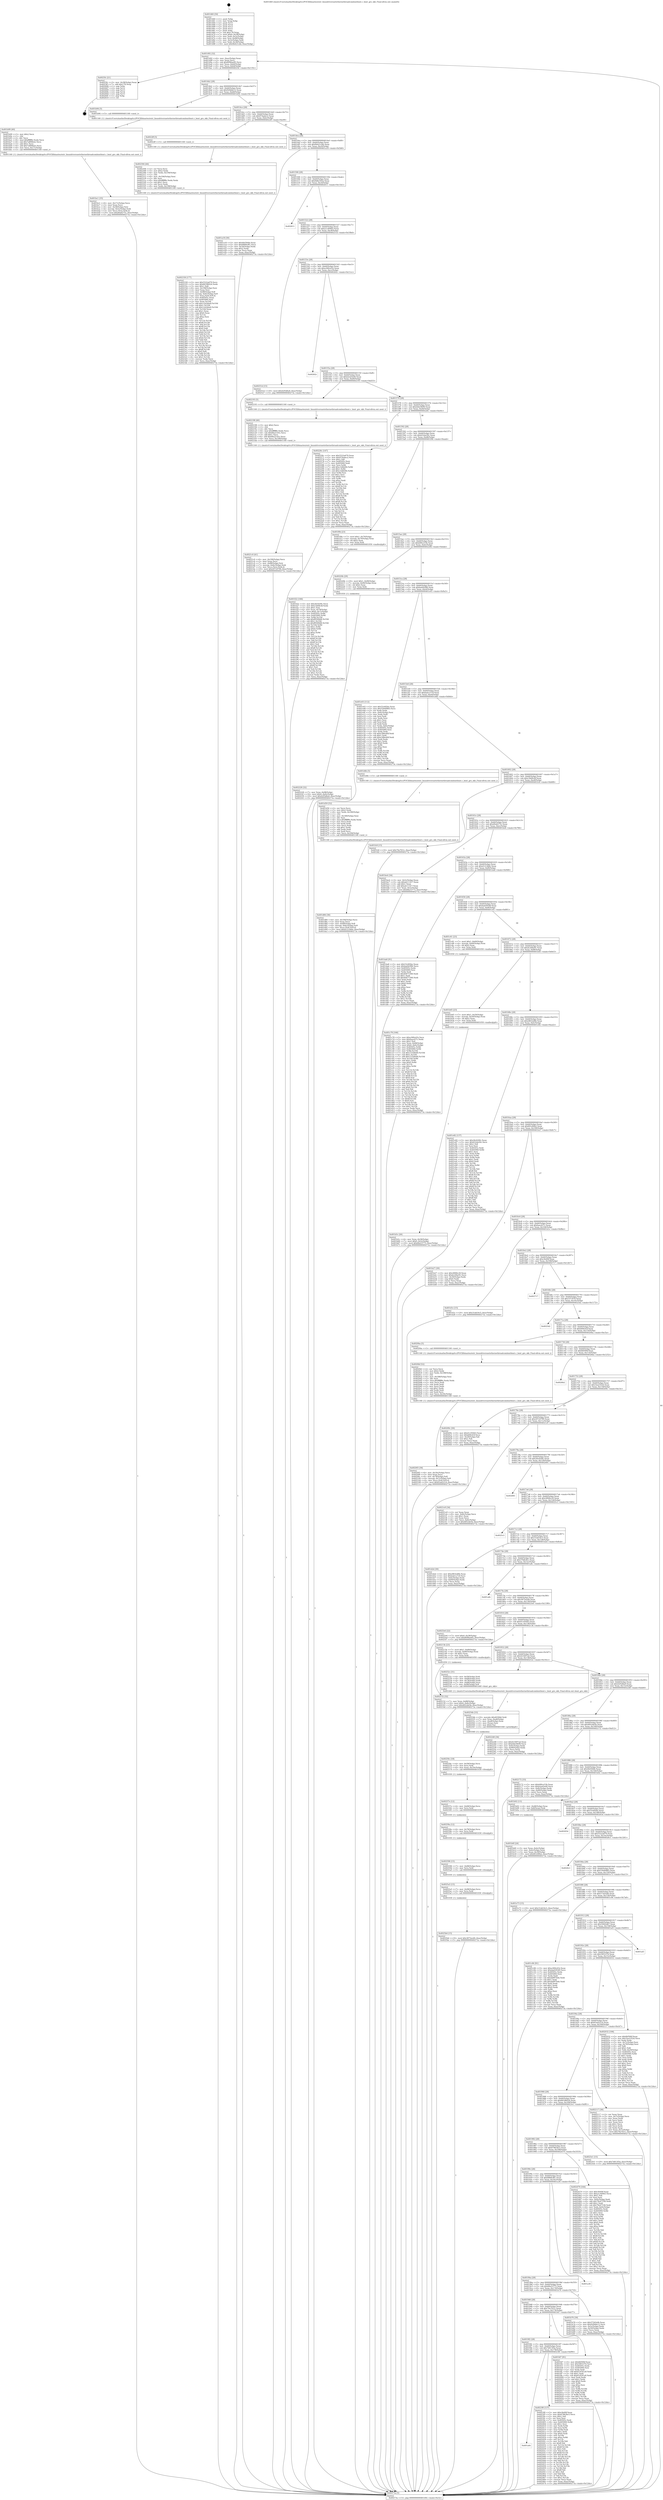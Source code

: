 digraph "0x401460" {
  label = "0x401460 (/mnt/c/Users/mathe/Desktop/tcc/POCII/binaries/extr_linuxdriversnetethernetbroadcombnxtbnxt.c_bnxt_gro_skb_Final-ollvm.out::main(0))"
  labelloc = "t"
  node[shape=record]

  Entry [label="",width=0.3,height=0.3,shape=circle,fillcolor=black,style=filled]
  "0x401492" [label="{
     0x401492 [32]\l
     | [instrs]\l
     &nbsp;&nbsp;0x401492 \<+6\>: mov -0xac(%rbp),%eax\l
     &nbsp;&nbsp;0x401498 \<+2\>: mov %eax,%ecx\l
     &nbsp;&nbsp;0x40149a \<+6\>: sub $0x8096ae85,%ecx\l
     &nbsp;&nbsp;0x4014a0 \<+6\>: mov %eax,-0xb0(%rbp)\l
     &nbsp;&nbsp;0x4014a6 \<+6\>: mov %ecx,-0xb4(%rbp)\l
     &nbsp;&nbsp;0x4014ac \<+6\>: je 00000000004025fc \<main+0x119c\>\l
  }"]
  "0x4025fc" [label="{
     0x4025fc [21]\l
     | [instrs]\l
     &nbsp;&nbsp;0x4025fc \<+3\>: mov -0x38(%rbp),%eax\l
     &nbsp;&nbsp;0x4025ff \<+7\>: add $0x178,%rsp\l
     &nbsp;&nbsp;0x402606 \<+1\>: pop %rbx\l
     &nbsp;&nbsp;0x402607 \<+2\>: pop %r12\l
     &nbsp;&nbsp;0x402609 \<+2\>: pop %r13\l
     &nbsp;&nbsp;0x40260b \<+2\>: pop %r14\l
     &nbsp;&nbsp;0x40260d \<+2\>: pop %r15\l
     &nbsp;&nbsp;0x40260f \<+1\>: pop %rbp\l
     &nbsp;&nbsp;0x402610 \<+1\>: ret\l
  }"]
  "0x4014b2" [label="{
     0x4014b2 [28]\l
     | [instrs]\l
     &nbsp;&nbsp;0x4014b2 \<+5\>: jmp 00000000004014b7 \<main+0x57\>\l
     &nbsp;&nbsp;0x4014b7 \<+6\>: mov -0xb0(%rbp),%eax\l
     &nbsp;&nbsp;0x4014bd \<+5\>: sub $0x920b8e12,%eax\l
     &nbsp;&nbsp;0x4014c2 \<+6\>: mov %eax,-0xb8(%rbp)\l
     &nbsp;&nbsp;0x4014c8 \<+6\>: je 0000000000401b94 \<main+0x734\>\l
  }"]
  Exit [label="",width=0.3,height=0.3,shape=circle,fillcolor=black,style=filled,peripheries=2]
  "0x401b94" [label="{
     0x401b94 [5]\l
     | [instrs]\l
     &nbsp;&nbsp;0x401b94 \<+5\>: call 0000000000401160 \<next_i\>\l
     | [calls]\l
     &nbsp;&nbsp;0x401160 \{1\} (/mnt/c/Users/mathe/Desktop/tcc/POCII/binaries/extr_linuxdriversnetethernetbroadcombnxtbnxt.c_bnxt_gro_skb_Final-ollvm.out::next_i)\l
  }"]
  "0x4014ce" [label="{
     0x4014ce [28]\l
     | [instrs]\l
     &nbsp;&nbsp;0x4014ce \<+5\>: jmp 00000000004014d3 \<main+0x73\>\l
     &nbsp;&nbsp;0x4014d3 \<+6\>: mov -0xb0(%rbp),%eax\l
     &nbsp;&nbsp;0x4014d9 \<+5\>: sub $0x97dadec2,%eax\l
     &nbsp;&nbsp;0x4014de \<+6\>: mov %eax,-0xbc(%rbp)\l
     &nbsp;&nbsp;0x4014e4 \<+6\>: je 00000000004022ff \<main+0xe9f\>\l
  }"]
  "0x4025b4" [label="{
     0x4025b4 [15]\l
     | [instrs]\l
     &nbsp;&nbsp;0x4025b4 \<+10\>: movl $0x3875ee49,-0xac(%rbp)\l
     &nbsp;&nbsp;0x4025be \<+5\>: jmp 000000000040273a \<main+0x12da\>\l
  }"]
  "0x4022ff" [label="{
     0x4022ff [5]\l
     | [instrs]\l
     &nbsp;&nbsp;0x4022ff \<+5\>: call 0000000000401160 \<next_i\>\l
     | [calls]\l
     &nbsp;&nbsp;0x401160 \{1\} (/mnt/c/Users/mathe/Desktop/tcc/POCII/binaries/extr_linuxdriversnetethernetbroadcombnxtbnxt.c_bnxt_gro_skb_Final-ollvm.out::next_i)\l
  }"]
  "0x4014ea" [label="{
     0x4014ea [28]\l
     | [instrs]\l
     &nbsp;&nbsp;0x4014ea \<+5\>: jmp 00000000004014ef \<main+0x8f\>\l
     &nbsp;&nbsp;0x4014ef \<+6\>: mov -0xb0(%rbp),%eax\l
     &nbsp;&nbsp;0x4014f5 \<+5\>: sub $0x9b421cbb,%eax\l
     &nbsp;&nbsp;0x4014fa \<+6\>: mov %eax,-0xc0(%rbp)\l
     &nbsp;&nbsp;0x401500 \<+6\>: je 0000000000401a18 \<main+0x5b8\>\l
  }"]
  "0x4025a5" [label="{
     0x4025a5 [15]\l
     | [instrs]\l
     &nbsp;&nbsp;0x4025a5 \<+7\>: mov -0x98(%rbp),%rcx\l
     &nbsp;&nbsp;0x4025ac \<+3\>: mov %rcx,%rdi\l
     &nbsp;&nbsp;0x4025af \<+5\>: call 0000000000401030 \<free@plt\>\l
     | [calls]\l
     &nbsp;&nbsp;0x401030 \{1\} (unknown)\l
  }"]
  "0x401a18" [label="{
     0x401a18 [30]\l
     | [instrs]\l
     &nbsp;&nbsp;0x401a18 \<+5\>: mov $0x4fef364b,%eax\l
     &nbsp;&nbsp;0x401a1d \<+5\>: mov $0x6868cf81,%ecx\l
     &nbsp;&nbsp;0x401a22 \<+3\>: mov -0x34(%rbp),%edx\l
     &nbsp;&nbsp;0x401a25 \<+3\>: cmp $0x2,%edx\l
     &nbsp;&nbsp;0x401a28 \<+3\>: cmovne %ecx,%eax\l
     &nbsp;&nbsp;0x401a2b \<+6\>: mov %eax,-0xac(%rbp)\l
     &nbsp;&nbsp;0x401a31 \<+5\>: jmp 000000000040273a \<main+0x12da\>\l
  }"]
  "0x401506" [label="{
     0x401506 [28]\l
     | [instrs]\l
     &nbsp;&nbsp;0x401506 \<+5\>: jmp 000000000040150b \<main+0xab\>\l
     &nbsp;&nbsp;0x40150b \<+6\>: mov -0xb0(%rbp),%eax\l
     &nbsp;&nbsp;0x401511 \<+5\>: sub $0x9d6e502a,%eax\l
     &nbsp;&nbsp;0x401516 \<+6\>: mov %eax,-0xc4(%rbp)\l
     &nbsp;&nbsp;0x40151c \<+6\>: je 0000000000402611 \<main+0x11b1\>\l
  }"]
  "0x40273a" [label="{
     0x40273a [5]\l
     | [instrs]\l
     &nbsp;&nbsp;0x40273a \<+5\>: jmp 0000000000401492 \<main+0x32\>\l
  }"]
  "0x401460" [label="{
     0x401460 [50]\l
     | [instrs]\l
     &nbsp;&nbsp;0x401460 \<+1\>: push %rbp\l
     &nbsp;&nbsp;0x401461 \<+3\>: mov %rsp,%rbp\l
     &nbsp;&nbsp;0x401464 \<+2\>: push %r15\l
     &nbsp;&nbsp;0x401466 \<+2\>: push %r14\l
     &nbsp;&nbsp;0x401468 \<+2\>: push %r13\l
     &nbsp;&nbsp;0x40146a \<+2\>: push %r12\l
     &nbsp;&nbsp;0x40146c \<+1\>: push %rbx\l
     &nbsp;&nbsp;0x40146d \<+7\>: sub $0x178,%rsp\l
     &nbsp;&nbsp;0x401474 \<+7\>: movl $0x0,-0x38(%rbp)\l
     &nbsp;&nbsp;0x40147b \<+3\>: mov %edi,-0x3c(%rbp)\l
     &nbsp;&nbsp;0x40147e \<+4\>: mov %rsi,-0x48(%rbp)\l
     &nbsp;&nbsp;0x401482 \<+3\>: mov -0x3c(%rbp),%edi\l
     &nbsp;&nbsp;0x401485 \<+3\>: mov %edi,-0x34(%rbp)\l
     &nbsp;&nbsp;0x401488 \<+10\>: movl $0x9b421cbb,-0xac(%rbp)\l
  }"]
  "0x402596" [label="{
     0x402596 [15]\l
     | [instrs]\l
     &nbsp;&nbsp;0x402596 \<+7\>: mov -0x88(%rbp),%rcx\l
     &nbsp;&nbsp;0x40259d \<+3\>: mov %rcx,%rdi\l
     &nbsp;&nbsp;0x4025a0 \<+5\>: call 0000000000401030 \<free@plt\>\l
     | [calls]\l
     &nbsp;&nbsp;0x401030 \{1\} (unknown)\l
  }"]
  "0x402611" [label="{
     0x402611\l
  }", style=dashed]
  "0x401522" [label="{
     0x401522 [28]\l
     | [instrs]\l
     &nbsp;&nbsp;0x401522 \<+5\>: jmp 0000000000401527 \<main+0xc7\>\l
     &nbsp;&nbsp;0x401527 \<+6\>: mov -0xb0(%rbp),%eax\l
     &nbsp;&nbsp;0x40152d \<+5\>: sub $0xa1c409d3,%eax\l
     &nbsp;&nbsp;0x401532 \<+6\>: mov %eax,-0xc8(%rbp)\l
     &nbsp;&nbsp;0x401538 \<+6\>: je 000000000040251d \<main+0x10bd\>\l
  }"]
  "0x40258a" [label="{
     0x40258a [12]\l
     | [instrs]\l
     &nbsp;&nbsp;0x40258a \<+4\>: mov -0x78(%rbp),%rcx\l
     &nbsp;&nbsp;0x40258e \<+3\>: mov %rcx,%rdi\l
     &nbsp;&nbsp;0x402591 \<+5\>: call 0000000000401030 \<free@plt\>\l
     | [calls]\l
     &nbsp;&nbsp;0x401030 \{1\} (unknown)\l
  }"]
  "0x40251d" [label="{
     0x40251d [15]\l
     | [instrs]\l
     &nbsp;&nbsp;0x40251d \<+10\>: movl $0x42f5d6a9,-0xac(%rbp)\l
     &nbsp;&nbsp;0x402527 \<+5\>: jmp 000000000040273a \<main+0x12da\>\l
  }"]
  "0x40153e" [label="{
     0x40153e [28]\l
     | [instrs]\l
     &nbsp;&nbsp;0x40153e \<+5\>: jmp 0000000000401543 \<main+0xe3\>\l
     &nbsp;&nbsp;0x401543 \<+6\>: mov -0xb0(%rbp),%eax\l
     &nbsp;&nbsp;0x401549 \<+5\>: sub $0xa369cd1b,%eax\l
     &nbsp;&nbsp;0x40154e \<+6\>: mov %eax,-0xcc(%rbp)\l
     &nbsp;&nbsp;0x401554 \<+6\>: je 000000000040262c \<main+0x11cc\>\l
  }"]
  "0x40257e" [label="{
     0x40257e [12]\l
     | [instrs]\l
     &nbsp;&nbsp;0x40257e \<+4\>: mov -0x68(%rbp),%rcx\l
     &nbsp;&nbsp;0x402582 \<+3\>: mov %rcx,%rdi\l
     &nbsp;&nbsp;0x402585 \<+5\>: call 0000000000401030 \<free@plt\>\l
     | [calls]\l
     &nbsp;&nbsp;0x401030 \{1\} (unknown)\l
  }"]
  "0x40262c" [label="{
     0x40262c\l
  }", style=dashed]
  "0x40155a" [label="{
     0x40155a [28]\l
     | [instrs]\l
     &nbsp;&nbsp;0x40155a \<+5\>: jmp 000000000040155f \<main+0xff\>\l
     &nbsp;&nbsp;0x40155f \<+6\>: mov -0xb0(%rbp),%eax\l
     &nbsp;&nbsp;0x401565 \<+5\>: sub $0xb2ed3e40,%eax\l
     &nbsp;&nbsp;0x40156a \<+6\>: mov %eax,-0xd0(%rbp)\l
     &nbsp;&nbsp;0x401570 \<+6\>: je 0000000000402193 \<main+0xd33\>\l
  }"]
  "0x40256c" [label="{
     0x40256c [18]\l
     | [instrs]\l
     &nbsp;&nbsp;0x40256c \<+4\>: mov -0x58(%rbp),%rcx\l
     &nbsp;&nbsp;0x402570 \<+3\>: mov %rcx,%rdi\l
     &nbsp;&nbsp;0x402573 \<+6\>: mov %eax,-0x19c(%rbp)\l
     &nbsp;&nbsp;0x402579 \<+5\>: call 0000000000401030 \<free@plt\>\l
     | [calls]\l
     &nbsp;&nbsp;0x401030 \{1\} (unknown)\l
  }"]
  "0x402193" [label="{
     0x402193 [5]\l
     | [instrs]\l
     &nbsp;&nbsp;0x402193 \<+5\>: call 0000000000401160 \<next_i\>\l
     | [calls]\l
     &nbsp;&nbsp;0x401160 \{1\} (/mnt/c/Users/mathe/Desktop/tcc/POCII/binaries/extr_linuxdriversnetethernetbroadcombnxtbnxt.c_bnxt_gro_skb_Final-ollvm.out::next_i)\l
  }"]
  "0x401576" [label="{
     0x401576 [28]\l
     | [instrs]\l
     &nbsp;&nbsp;0x401576 \<+5\>: jmp 000000000040157b \<main+0x11b\>\l
     &nbsp;&nbsp;0x40157b \<+6\>: mov -0xb0(%rbp),%eax\l
     &nbsp;&nbsp;0x401581 \<+5\>: sub $0xb4dc9b99,%eax\l
     &nbsp;&nbsp;0x401586 \<+6\>: mov %eax,-0xd4(%rbp)\l
     &nbsp;&nbsp;0x40158c \<+6\>: je 000000000040226c \<main+0xe0c\>\l
  }"]
  "0x40254b" [label="{
     0x40254b [33]\l
     | [instrs]\l
     &nbsp;&nbsp;0x40254b \<+10\>: movabs $0x4030b6,%rdi\l
     &nbsp;&nbsp;0x402555 \<+7\>: mov %rax,-0xa8(%rbp)\l
     &nbsp;&nbsp;0x40255c \<+7\>: mov -0xa8(%rbp),%rax\l
     &nbsp;&nbsp;0x402563 \<+2\>: mov (%rax),%esi\l
     &nbsp;&nbsp;0x402565 \<+2\>: mov $0x0,%al\l
     &nbsp;&nbsp;0x402567 \<+5\>: call 0000000000401040 \<printf@plt\>\l
     | [calls]\l
     &nbsp;&nbsp;0x401040 \{1\} (unknown)\l
  }"]
  "0x40226c" [label="{
     0x40226c [147]\l
     | [instrs]\l
     &nbsp;&nbsp;0x40226c \<+5\>: mov $0x5522a679,%eax\l
     &nbsp;&nbsp;0x402271 \<+5\>: mov $0x97dadec2,%ecx\l
     &nbsp;&nbsp;0x402276 \<+2\>: mov $0x1,%dl\l
     &nbsp;&nbsp;0x402278 \<+7\>: mov 0x40505c,%esi\l
     &nbsp;&nbsp;0x40227f \<+7\>: mov 0x405060,%edi\l
     &nbsp;&nbsp;0x402286 \<+3\>: mov %esi,%r8d\l
     &nbsp;&nbsp;0x402289 \<+7\>: add $0xc1dbfe84,%r8d\l
     &nbsp;&nbsp;0x402290 \<+4\>: sub $0x1,%r8d\l
     &nbsp;&nbsp;0x402294 \<+7\>: sub $0xc1dbfe84,%r8d\l
     &nbsp;&nbsp;0x40229b \<+4\>: imul %r8d,%esi\l
     &nbsp;&nbsp;0x40229f \<+3\>: and $0x1,%esi\l
     &nbsp;&nbsp;0x4022a2 \<+3\>: cmp $0x0,%esi\l
     &nbsp;&nbsp;0x4022a5 \<+4\>: sete %r9b\l
     &nbsp;&nbsp;0x4022a9 \<+3\>: cmp $0xa,%edi\l
     &nbsp;&nbsp;0x4022ac \<+4\>: setl %r10b\l
     &nbsp;&nbsp;0x4022b0 \<+3\>: mov %r9b,%r11b\l
     &nbsp;&nbsp;0x4022b3 \<+4\>: xor $0xff,%r11b\l
     &nbsp;&nbsp;0x4022b7 \<+3\>: mov %r10b,%bl\l
     &nbsp;&nbsp;0x4022ba \<+3\>: xor $0xff,%bl\l
     &nbsp;&nbsp;0x4022bd \<+3\>: xor $0x1,%dl\l
     &nbsp;&nbsp;0x4022c0 \<+3\>: mov %r11b,%r14b\l
     &nbsp;&nbsp;0x4022c3 \<+4\>: and $0xff,%r14b\l
     &nbsp;&nbsp;0x4022c7 \<+3\>: and %dl,%r9b\l
     &nbsp;&nbsp;0x4022ca \<+3\>: mov %bl,%r15b\l
     &nbsp;&nbsp;0x4022cd \<+4\>: and $0xff,%r15b\l
     &nbsp;&nbsp;0x4022d1 \<+3\>: and %dl,%r10b\l
     &nbsp;&nbsp;0x4022d4 \<+3\>: or %r9b,%r14b\l
     &nbsp;&nbsp;0x4022d7 \<+3\>: or %r10b,%r15b\l
     &nbsp;&nbsp;0x4022da \<+3\>: xor %r15b,%r14b\l
     &nbsp;&nbsp;0x4022dd \<+3\>: or %bl,%r11b\l
     &nbsp;&nbsp;0x4022e0 \<+4\>: xor $0xff,%r11b\l
     &nbsp;&nbsp;0x4022e4 \<+3\>: or $0x1,%dl\l
     &nbsp;&nbsp;0x4022e7 \<+3\>: and %dl,%r11b\l
     &nbsp;&nbsp;0x4022ea \<+3\>: or %r11b,%r14b\l
     &nbsp;&nbsp;0x4022ed \<+4\>: test $0x1,%r14b\l
     &nbsp;&nbsp;0x4022f1 \<+3\>: cmovne %ecx,%eax\l
     &nbsp;&nbsp;0x4022f4 \<+6\>: mov %eax,-0xac(%rbp)\l
     &nbsp;&nbsp;0x4022fa \<+5\>: jmp 000000000040273a \<main+0x12da\>\l
  }"]
  "0x401592" [label="{
     0x401592 [28]\l
     | [instrs]\l
     &nbsp;&nbsp;0x401592 \<+5\>: jmp 0000000000401597 \<main+0x137\>\l
     &nbsp;&nbsp;0x401597 \<+6\>: mov -0xb0(%rbp),%eax\l
     &nbsp;&nbsp;0x40159d \<+5\>: sub $0xb52da50c,%eax\l
     &nbsp;&nbsp;0x4015a2 \<+6\>: mov %eax,-0xd8(%rbp)\l
     &nbsp;&nbsp;0x4015a8 \<+6\>: je 0000000000401f0b \<main+0xaab\>\l
  }"]
  "0x401a0e" [label="{
     0x401a0e\l
  }", style=dashed]
  "0x401f0b" [label="{
     0x401f0b [23]\l
     | [instrs]\l
     &nbsp;&nbsp;0x401f0b \<+7\>: movl $0x1,-0x70(%rbp)\l
     &nbsp;&nbsp;0x401f12 \<+4\>: movslq -0x70(%rbp),%rax\l
     &nbsp;&nbsp;0x401f16 \<+4\>: shl $0x2,%rax\l
     &nbsp;&nbsp;0x401f1a \<+3\>: mov %rax,%rdi\l
     &nbsp;&nbsp;0x401f1d \<+5\>: call 0000000000401050 \<malloc@plt\>\l
     | [calls]\l
     &nbsp;&nbsp;0x401050 \{1\} (unknown)\l
  }"]
  "0x4015ae" [label="{
     0x4015ae [28]\l
     | [instrs]\l
     &nbsp;&nbsp;0x4015ae \<+5\>: jmp 00000000004015b3 \<main+0x153\>\l
     &nbsp;&nbsp;0x4015b3 \<+6\>: mov -0xb0(%rbp),%eax\l
     &nbsp;&nbsp;0x4015b9 \<+5\>: sub $0xb90ce53b,%eax\l
     &nbsp;&nbsp;0x4015be \<+6\>: mov %eax,-0xdc(%rbp)\l
     &nbsp;&nbsp;0x4015c4 \<+6\>: je 000000000040220b \<main+0xdab\>\l
  }"]
  "0x4023f0" [label="{
     0x4023f0 [137]\l
     | [instrs]\l
     &nbsp;&nbsp;0x4023f0 \<+5\>: mov $0xc9e69f,%eax\l
     &nbsp;&nbsp;0x4023f5 \<+5\>: mov $0x67863bc5,%ecx\l
     &nbsp;&nbsp;0x4023fa \<+2\>: mov $0x1,%dl\l
     &nbsp;&nbsp;0x4023fc \<+2\>: xor %esi,%esi\l
     &nbsp;&nbsp;0x4023fe \<+7\>: mov 0x40505c,%edi\l
     &nbsp;&nbsp;0x402405 \<+8\>: mov 0x405060,%r8d\l
     &nbsp;&nbsp;0x40240d \<+3\>: sub $0x1,%esi\l
     &nbsp;&nbsp;0x402410 \<+3\>: mov %edi,%r9d\l
     &nbsp;&nbsp;0x402413 \<+3\>: add %esi,%r9d\l
     &nbsp;&nbsp;0x402416 \<+4\>: imul %r9d,%edi\l
     &nbsp;&nbsp;0x40241a \<+3\>: and $0x1,%edi\l
     &nbsp;&nbsp;0x40241d \<+3\>: cmp $0x0,%edi\l
     &nbsp;&nbsp;0x402420 \<+4\>: sete %r10b\l
     &nbsp;&nbsp;0x402424 \<+4\>: cmp $0xa,%r8d\l
     &nbsp;&nbsp;0x402428 \<+4\>: setl %r11b\l
     &nbsp;&nbsp;0x40242c \<+3\>: mov %r10b,%bl\l
     &nbsp;&nbsp;0x40242f \<+3\>: xor $0xff,%bl\l
     &nbsp;&nbsp;0x402432 \<+3\>: mov %r11b,%r14b\l
     &nbsp;&nbsp;0x402435 \<+4\>: xor $0xff,%r14b\l
     &nbsp;&nbsp;0x402439 \<+3\>: xor $0x1,%dl\l
     &nbsp;&nbsp;0x40243c \<+3\>: mov %bl,%r15b\l
     &nbsp;&nbsp;0x40243f \<+4\>: and $0xff,%r15b\l
     &nbsp;&nbsp;0x402443 \<+3\>: and %dl,%r10b\l
     &nbsp;&nbsp;0x402446 \<+3\>: mov %r14b,%r12b\l
     &nbsp;&nbsp;0x402449 \<+4\>: and $0xff,%r12b\l
     &nbsp;&nbsp;0x40244d \<+3\>: and %dl,%r11b\l
     &nbsp;&nbsp;0x402450 \<+3\>: or %r10b,%r15b\l
     &nbsp;&nbsp;0x402453 \<+3\>: or %r11b,%r12b\l
     &nbsp;&nbsp;0x402456 \<+3\>: xor %r12b,%r15b\l
     &nbsp;&nbsp;0x402459 \<+3\>: or %r14b,%bl\l
     &nbsp;&nbsp;0x40245c \<+3\>: xor $0xff,%bl\l
     &nbsp;&nbsp;0x40245f \<+3\>: or $0x1,%dl\l
     &nbsp;&nbsp;0x402462 \<+2\>: and %dl,%bl\l
     &nbsp;&nbsp;0x402464 \<+3\>: or %bl,%r15b\l
     &nbsp;&nbsp;0x402467 \<+4\>: test $0x1,%r15b\l
     &nbsp;&nbsp;0x40246b \<+3\>: cmovne %ecx,%eax\l
     &nbsp;&nbsp;0x40246e \<+6\>: mov %eax,-0xac(%rbp)\l
     &nbsp;&nbsp;0x402474 \<+5\>: jmp 000000000040273a \<main+0x12da\>\l
  }"]
  "0x40220b" [label="{
     0x40220b [29]\l
     | [instrs]\l
     &nbsp;&nbsp;0x40220b \<+10\>: movl $0x1,-0x90(%rbp)\l
     &nbsp;&nbsp;0x402215 \<+7\>: movslq -0x90(%rbp),%rax\l
     &nbsp;&nbsp;0x40221c \<+4\>: shl $0x2,%rax\l
     &nbsp;&nbsp;0x402220 \<+3\>: mov %rax,%rdi\l
     &nbsp;&nbsp;0x402223 \<+5\>: call 0000000000401050 \<malloc@plt\>\l
     | [calls]\l
     &nbsp;&nbsp;0x401050 \{1\} (unknown)\l
  }"]
  "0x4015ca" [label="{
     0x4015ca [28]\l
     | [instrs]\l
     &nbsp;&nbsp;0x4015ca \<+5\>: jmp 00000000004015cf \<main+0x16f\>\l
     &nbsp;&nbsp;0x4015cf \<+6\>: mov -0xb0(%rbp),%eax\l
     &nbsp;&nbsp;0x4015d5 \<+5\>: sub $0xba042f96,%eax\l
     &nbsp;&nbsp;0x4015da \<+6\>: mov %eax,-0xe0(%rbp)\l
     &nbsp;&nbsp;0x4015e0 \<+6\>: je 0000000000401e03 \<main+0x9a3\>\l
  }"]
  "0x402330" [label="{
     0x402330 [177]\l
     | [instrs]\l
     &nbsp;&nbsp;0x402330 \<+5\>: mov $0x5522a679,%ecx\l
     &nbsp;&nbsp;0x402335 \<+5\>: mov $0x66186024,%edx\l
     &nbsp;&nbsp;0x40233a \<+3\>: mov $0x1,%dil\l
     &nbsp;&nbsp;0x40233d \<+6\>: mov -0x198(%rbp),%esi\l
     &nbsp;&nbsp;0x402343 \<+3\>: imul %eax,%esi\l
     &nbsp;&nbsp;0x402346 \<+7\>: mov -0x98(%rbp),%r8\l
     &nbsp;&nbsp;0x40234d \<+7\>: movslq -0x9c(%rbp),%r9\l
     &nbsp;&nbsp;0x402354 \<+4\>: mov %esi,(%r8,%r9,4)\l
     &nbsp;&nbsp;0x402358 \<+7\>: mov 0x40505c,%eax\l
     &nbsp;&nbsp;0x40235f \<+7\>: mov 0x405060,%esi\l
     &nbsp;&nbsp;0x402366 \<+3\>: mov %eax,%r10d\l
     &nbsp;&nbsp;0x402369 \<+7\>: add $0x1cb24da9,%r10d\l
     &nbsp;&nbsp;0x402370 \<+4\>: sub $0x1,%r10d\l
     &nbsp;&nbsp;0x402374 \<+7\>: sub $0x1cb24da9,%r10d\l
     &nbsp;&nbsp;0x40237b \<+4\>: imul %r10d,%eax\l
     &nbsp;&nbsp;0x40237f \<+3\>: and $0x1,%eax\l
     &nbsp;&nbsp;0x402382 \<+3\>: cmp $0x0,%eax\l
     &nbsp;&nbsp;0x402385 \<+4\>: sete %r11b\l
     &nbsp;&nbsp;0x402389 \<+3\>: cmp $0xa,%esi\l
     &nbsp;&nbsp;0x40238c \<+3\>: setl %bl\l
     &nbsp;&nbsp;0x40238f \<+3\>: mov %r11b,%r14b\l
     &nbsp;&nbsp;0x402392 \<+4\>: xor $0xff,%r14b\l
     &nbsp;&nbsp;0x402396 \<+3\>: mov %bl,%r15b\l
     &nbsp;&nbsp;0x402399 \<+4\>: xor $0xff,%r15b\l
     &nbsp;&nbsp;0x40239d \<+4\>: xor $0x0,%dil\l
     &nbsp;&nbsp;0x4023a1 \<+3\>: mov %r14b,%r12b\l
     &nbsp;&nbsp;0x4023a4 \<+4\>: and $0x0,%r12b\l
     &nbsp;&nbsp;0x4023a8 \<+3\>: and %dil,%r11b\l
     &nbsp;&nbsp;0x4023ab \<+3\>: mov %r15b,%r13b\l
     &nbsp;&nbsp;0x4023ae \<+4\>: and $0x0,%r13b\l
     &nbsp;&nbsp;0x4023b2 \<+3\>: and %dil,%bl\l
     &nbsp;&nbsp;0x4023b5 \<+3\>: or %r11b,%r12b\l
     &nbsp;&nbsp;0x4023b8 \<+3\>: or %bl,%r13b\l
     &nbsp;&nbsp;0x4023bb \<+3\>: xor %r13b,%r12b\l
     &nbsp;&nbsp;0x4023be \<+3\>: or %r15b,%r14b\l
     &nbsp;&nbsp;0x4023c1 \<+4\>: xor $0xff,%r14b\l
     &nbsp;&nbsp;0x4023c5 \<+4\>: or $0x0,%dil\l
     &nbsp;&nbsp;0x4023c9 \<+3\>: and %dil,%r14b\l
     &nbsp;&nbsp;0x4023cc \<+3\>: or %r14b,%r12b\l
     &nbsp;&nbsp;0x4023cf \<+4\>: test $0x1,%r12b\l
     &nbsp;&nbsp;0x4023d3 \<+3\>: cmovne %edx,%ecx\l
     &nbsp;&nbsp;0x4023d6 \<+6\>: mov %ecx,-0xac(%rbp)\l
     &nbsp;&nbsp;0x4023dc \<+5\>: jmp 000000000040273a \<main+0x12da\>\l
  }"]
  "0x401e03" [label="{
     0x401e03 [112]\l
     | [instrs]\l
     &nbsp;&nbsp;0x401e03 \<+5\>: mov $0x53c6f2be,%eax\l
     &nbsp;&nbsp;0x401e08 \<+5\>: mov $0x55640883,%ecx\l
     &nbsp;&nbsp;0x401e0d \<+2\>: xor %edx,%edx\l
     &nbsp;&nbsp;0x401e0f \<+3\>: mov -0x6c(%rbp),%esi\l
     &nbsp;&nbsp;0x401e12 \<+2\>: mov %edx,%edi\l
     &nbsp;&nbsp;0x401e14 \<+2\>: sub %esi,%edi\l
     &nbsp;&nbsp;0x401e16 \<+2\>: mov %edx,%esi\l
     &nbsp;&nbsp;0x401e18 \<+3\>: sub $0x1,%esi\l
     &nbsp;&nbsp;0x401e1b \<+2\>: add %esi,%edi\l
     &nbsp;&nbsp;0x401e1d \<+2\>: sub %edi,%edx\l
     &nbsp;&nbsp;0x401e1f \<+3\>: mov %edx,-0x6c(%rbp)\l
     &nbsp;&nbsp;0x401e22 \<+7\>: mov 0x40505c,%edx\l
     &nbsp;&nbsp;0x401e29 \<+7\>: mov 0x405060,%esi\l
     &nbsp;&nbsp;0x401e30 \<+2\>: mov %edx,%edi\l
     &nbsp;&nbsp;0x401e32 \<+6\>: sub $0xe38be40f,%edi\l
     &nbsp;&nbsp;0x401e38 \<+3\>: sub $0x1,%edi\l
     &nbsp;&nbsp;0x401e3b \<+6\>: add $0xe38be40f,%edi\l
     &nbsp;&nbsp;0x401e41 \<+3\>: imul %edi,%edx\l
     &nbsp;&nbsp;0x401e44 \<+3\>: and $0x1,%edx\l
     &nbsp;&nbsp;0x401e47 \<+3\>: cmp $0x0,%edx\l
     &nbsp;&nbsp;0x401e4a \<+4\>: sete %r8b\l
     &nbsp;&nbsp;0x401e4e \<+3\>: cmp $0xa,%esi\l
     &nbsp;&nbsp;0x401e51 \<+4\>: setl %r9b\l
     &nbsp;&nbsp;0x401e55 \<+3\>: mov %r8b,%r10b\l
     &nbsp;&nbsp;0x401e58 \<+3\>: and %r9b,%r10b\l
     &nbsp;&nbsp;0x401e5b \<+3\>: xor %r9b,%r8b\l
     &nbsp;&nbsp;0x401e5e \<+3\>: or %r8b,%r10b\l
     &nbsp;&nbsp;0x401e61 \<+4\>: test $0x1,%r10b\l
     &nbsp;&nbsp;0x401e65 \<+3\>: cmovne %ecx,%eax\l
     &nbsp;&nbsp;0x401e68 \<+6\>: mov %eax,-0xac(%rbp)\l
     &nbsp;&nbsp;0x401e6e \<+5\>: jmp 000000000040273a \<main+0x12da\>\l
  }"]
  "0x4015e6" [label="{
     0x4015e6 [28]\l
     | [instrs]\l
     &nbsp;&nbsp;0x4015e6 \<+5\>: jmp 00000000004015eb \<main+0x18b\>\l
     &nbsp;&nbsp;0x4015eb \<+6\>: mov -0xb0(%rbp),%eax\l
     &nbsp;&nbsp;0x4015f1 \<+5\>: sub $0xbab1a7c9,%eax\l
     &nbsp;&nbsp;0x4015f6 \<+6\>: mov %eax,-0xe4(%rbp)\l
     &nbsp;&nbsp;0x4015fc \<+6\>: je 0000000000401d4b \<main+0x8eb\>\l
  }"]
  "0x402304" [label="{
     0x402304 [44]\l
     | [instrs]\l
     &nbsp;&nbsp;0x402304 \<+2\>: xor %ecx,%ecx\l
     &nbsp;&nbsp;0x402306 \<+5\>: mov $0x2,%edx\l
     &nbsp;&nbsp;0x40230b \<+6\>: mov %edx,-0x194(%rbp)\l
     &nbsp;&nbsp;0x402311 \<+1\>: cltd\l
     &nbsp;&nbsp;0x402312 \<+6\>: mov -0x194(%rbp),%esi\l
     &nbsp;&nbsp;0x402318 \<+2\>: idiv %esi\l
     &nbsp;&nbsp;0x40231a \<+6\>: imul $0xfffffffe,%edx,%edx\l
     &nbsp;&nbsp;0x402320 \<+3\>: sub $0x1,%ecx\l
     &nbsp;&nbsp;0x402323 \<+2\>: sub %ecx,%edx\l
     &nbsp;&nbsp;0x402325 \<+6\>: mov %edx,-0x198(%rbp)\l
     &nbsp;&nbsp;0x40232b \<+5\>: call 0000000000401160 \<next_i\>\l
     | [calls]\l
     &nbsp;&nbsp;0x401160 \{1\} (/mnt/c/Users/mathe/Desktop/tcc/POCII/binaries/extr_linuxdriversnetethernetbroadcombnxtbnxt.c_bnxt_gro_skb_Final-ollvm.out::next_i)\l
  }"]
  "0x401d4b" [label="{
     0x401d4b [5]\l
     | [instrs]\l
     &nbsp;&nbsp;0x401d4b \<+5\>: call 0000000000401160 \<next_i\>\l
     | [calls]\l
     &nbsp;&nbsp;0x401160 \{1\} (/mnt/c/Users/mathe/Desktop/tcc/POCII/binaries/extr_linuxdriversnetethernetbroadcombnxtbnxt.c_bnxt_gro_skb_Final-ollvm.out::next_i)\l
  }"]
  "0x401602" [label="{
     0x401602 [28]\l
     | [instrs]\l
     &nbsp;&nbsp;0x401602 \<+5\>: jmp 0000000000401607 \<main+0x1a7\>\l
     &nbsp;&nbsp;0x401607 \<+6\>: mov -0xb0(%rbp),%eax\l
     &nbsp;&nbsp;0x40160d \<+5\>: sub $0xc5b69c4f,%eax\l
     &nbsp;&nbsp;0x401612 \<+6\>: mov %eax,-0xe8(%rbp)\l
     &nbsp;&nbsp;0x401618 \<+6\>: je 0000000000401fc8 \<main+0xb68\>\l
  }"]
  "0x402228" [label="{
     0x402228 [32]\l
     | [instrs]\l
     &nbsp;&nbsp;0x402228 \<+7\>: mov %rax,-0x98(%rbp)\l
     &nbsp;&nbsp;0x40222f \<+10\>: movl $0x0,-0x9c(%rbp)\l
     &nbsp;&nbsp;0x402239 \<+10\>: movl $0x42f5d6a9,-0xac(%rbp)\l
     &nbsp;&nbsp;0x402243 \<+5\>: jmp 000000000040273a \<main+0x12da\>\l
  }"]
  "0x401fc8" [label="{
     0x401fc8 [15]\l
     | [instrs]\l
     &nbsp;&nbsp;0x401fc8 \<+10\>: movl $0x79a7f21c,-0xac(%rbp)\l
     &nbsp;&nbsp;0x401fd2 \<+5\>: jmp 000000000040273a \<main+0x12da\>\l
  }"]
  "0x40161e" [label="{
     0x40161e [28]\l
     | [instrs]\l
     &nbsp;&nbsp;0x40161e \<+5\>: jmp 0000000000401623 \<main+0x1c3\>\l
     &nbsp;&nbsp;0x401623 \<+6\>: mov -0xb0(%rbp),%eax\l
     &nbsp;&nbsp;0x401629 \<+5\>: sub $0xd0a6275c,%eax\l
     &nbsp;&nbsp;0x40162e \<+6\>: mov %eax,-0xec(%rbp)\l
     &nbsp;&nbsp;0x401634 \<+6\>: je 0000000000401be4 \<main+0x784\>\l
  }"]
  "0x4021c0" [label="{
     0x4021c0 [41]\l
     | [instrs]\l
     &nbsp;&nbsp;0x4021c0 \<+6\>: mov -0x190(%rbp),%ecx\l
     &nbsp;&nbsp;0x4021c6 \<+3\>: imul %eax,%ecx\l
     &nbsp;&nbsp;0x4021c9 \<+7\>: mov -0x88(%rbp),%rsi\l
     &nbsp;&nbsp;0x4021d0 \<+7\>: movslq -0x8c(%rbp),%rdi\l
     &nbsp;&nbsp;0x4021d7 \<+3\>: mov %ecx,(%rsi,%rdi,4)\l
     &nbsp;&nbsp;0x4021da \<+10\>: movl $0x207c6799,-0xac(%rbp)\l
     &nbsp;&nbsp;0x4021e4 \<+5\>: jmp 000000000040273a \<main+0x12da\>\l
  }"]
  "0x401be4" [label="{
     0x401be4 [34]\l
     | [instrs]\l
     &nbsp;&nbsp;0x401be4 \<+3\>: mov -0x5c(%rbp),%eax\l
     &nbsp;&nbsp;0x401be7 \<+5\>: sub $0xab111fc7,%eax\l
     &nbsp;&nbsp;0x401bec \<+3\>: add $0x1,%eax\l
     &nbsp;&nbsp;0x401bef \<+5\>: add $0xab111fc7,%eax\l
     &nbsp;&nbsp;0x401bf4 \<+3\>: mov %eax,-0x5c(%rbp)\l
     &nbsp;&nbsp;0x401bf7 \<+10\>: movl $0x68a53775,-0xac(%rbp)\l
     &nbsp;&nbsp;0x401c01 \<+5\>: jmp 000000000040273a \<main+0x12da\>\l
  }"]
  "0x40163a" [label="{
     0x40163a [28]\l
     | [instrs]\l
     &nbsp;&nbsp;0x40163a \<+5\>: jmp 000000000040163f \<main+0x1df\>\l
     &nbsp;&nbsp;0x40163f \<+6\>: mov -0xb0(%rbp),%eax\l
     &nbsp;&nbsp;0x401645 \<+5\>: sub $0xd1214bfe,%eax\l
     &nbsp;&nbsp;0x40164a \<+6\>: mov %eax,-0xf0(%rbp)\l
     &nbsp;&nbsp;0x401650 \<+6\>: je 0000000000401da8 \<main+0x948\>\l
  }"]
  "0x402198" [label="{
     0x402198 [40]\l
     | [instrs]\l
     &nbsp;&nbsp;0x402198 \<+5\>: mov $0x2,%ecx\l
     &nbsp;&nbsp;0x40219d \<+1\>: cltd\l
     &nbsp;&nbsp;0x40219e \<+2\>: idiv %ecx\l
     &nbsp;&nbsp;0x4021a0 \<+6\>: imul $0xfffffffe,%edx,%ecx\l
     &nbsp;&nbsp;0x4021a6 \<+6\>: sub $0x66a2145c,%ecx\l
     &nbsp;&nbsp;0x4021ac \<+3\>: add $0x1,%ecx\l
     &nbsp;&nbsp;0x4021af \<+6\>: add $0x66a2145c,%ecx\l
     &nbsp;&nbsp;0x4021b5 \<+6\>: mov %ecx,-0x190(%rbp)\l
     &nbsp;&nbsp;0x4021bb \<+5\>: call 0000000000401160 \<next_i\>\l
     | [calls]\l
     &nbsp;&nbsp;0x401160 \{1\} (/mnt/c/Users/mathe/Desktop/tcc/POCII/binaries/extr_linuxdriversnetethernetbroadcombnxtbnxt.c_bnxt_gro_skb_Final-ollvm.out::next_i)\l
  }"]
  "0x401da8" [label="{
     0x401da8 [91]\l
     | [instrs]\l
     &nbsp;&nbsp;0x401da8 \<+5\>: mov $0x53c6f2be,%eax\l
     &nbsp;&nbsp;0x401dad \<+5\>: mov $0xba042f96,%ecx\l
     &nbsp;&nbsp;0x401db2 \<+7\>: mov 0x40505c,%edx\l
     &nbsp;&nbsp;0x401db9 \<+7\>: mov 0x405060,%esi\l
     &nbsp;&nbsp;0x401dc0 \<+2\>: mov %edx,%edi\l
     &nbsp;&nbsp;0x401dc2 \<+6\>: sub $0x40471560,%edi\l
     &nbsp;&nbsp;0x401dc8 \<+3\>: sub $0x1,%edi\l
     &nbsp;&nbsp;0x401dcb \<+6\>: add $0x40471560,%edi\l
     &nbsp;&nbsp;0x401dd1 \<+3\>: imul %edi,%edx\l
     &nbsp;&nbsp;0x401dd4 \<+3\>: and $0x1,%edx\l
     &nbsp;&nbsp;0x401dd7 \<+3\>: cmp $0x0,%edx\l
     &nbsp;&nbsp;0x401dda \<+4\>: sete %r8b\l
     &nbsp;&nbsp;0x401dde \<+3\>: cmp $0xa,%esi\l
     &nbsp;&nbsp;0x401de1 \<+4\>: setl %r9b\l
     &nbsp;&nbsp;0x401de5 \<+3\>: mov %r8b,%r10b\l
     &nbsp;&nbsp;0x401de8 \<+3\>: and %r9b,%r10b\l
     &nbsp;&nbsp;0x401deb \<+3\>: xor %r9b,%r8b\l
     &nbsp;&nbsp;0x401dee \<+3\>: or %r8b,%r10b\l
     &nbsp;&nbsp;0x401df1 \<+4\>: test $0x1,%r10b\l
     &nbsp;&nbsp;0x401df5 \<+3\>: cmovne %ecx,%eax\l
     &nbsp;&nbsp;0x401df8 \<+6\>: mov %eax,-0xac(%rbp)\l
     &nbsp;&nbsp;0x401dfe \<+5\>: jmp 000000000040273a \<main+0x12da\>\l
  }"]
  "0x401656" [label="{
     0x401656 [28]\l
     | [instrs]\l
     &nbsp;&nbsp;0x401656 \<+5\>: jmp 000000000040165b \<main+0x1fb\>\l
     &nbsp;&nbsp;0x40165b \<+6\>: mov -0xb0(%rbp),%eax\l
     &nbsp;&nbsp;0x401661 \<+5\>: sub $0xdad59549,%eax\l
     &nbsp;&nbsp;0x401666 \<+6\>: mov %eax,-0xf4(%rbp)\l
     &nbsp;&nbsp;0x40166c \<+6\>: je 0000000000401c61 \<main+0x801\>\l
  }"]
  "0x402152" [label="{
     0x402152 [32]\l
     | [instrs]\l
     &nbsp;&nbsp;0x402152 \<+7\>: mov %rax,-0x88(%rbp)\l
     &nbsp;&nbsp;0x402159 \<+10\>: movl $0x0,-0x8c(%rbp)\l
     &nbsp;&nbsp;0x402163 \<+10\>: movl $0x485cbb5b,-0xac(%rbp)\l
     &nbsp;&nbsp;0x40216d \<+5\>: jmp 000000000040273a \<main+0x12da\>\l
  }"]
  "0x401c61" [label="{
     0x401c61 [23]\l
     | [instrs]\l
     &nbsp;&nbsp;0x401c61 \<+7\>: movl $0x1,-0x60(%rbp)\l
     &nbsp;&nbsp;0x401c68 \<+4\>: movslq -0x60(%rbp),%rax\l
     &nbsp;&nbsp;0x401c6c \<+4\>: shl $0x2,%rax\l
     &nbsp;&nbsp;0x401c70 \<+3\>: mov %rax,%rdi\l
     &nbsp;&nbsp;0x401c73 \<+5\>: call 0000000000401050 \<malloc@plt\>\l
     | [calls]\l
     &nbsp;&nbsp;0x401050 \{1\} (unknown)\l
  }"]
  "0x401672" [label="{
     0x401672 [28]\l
     | [instrs]\l
     &nbsp;&nbsp;0x401672 \<+5\>: jmp 0000000000401677 \<main+0x217\>\l
     &nbsp;&nbsp;0x401677 \<+6\>: mov -0xb0(%rbp),%eax\l
     &nbsp;&nbsp;0x40167d \<+5\>: sub $0xdc20be91,%eax\l
     &nbsp;&nbsp;0x401682 \<+6\>: mov %eax,-0xf8(%rbp)\l
     &nbsp;&nbsp;0x401688 \<+6\>: je 0000000000401b45 \<main+0x6e5\>\l
  }"]
  "0x4020f3" [label="{
     0x4020f3 [36]\l
     | [instrs]\l
     &nbsp;&nbsp;0x4020f3 \<+6\>: mov -0x18c(%rbp),%ecx\l
     &nbsp;&nbsp;0x4020f9 \<+3\>: imul %eax,%ecx\l
     &nbsp;&nbsp;0x4020fc \<+4\>: mov -0x78(%rbp),%r8\l
     &nbsp;&nbsp;0x402100 \<+4\>: movslq -0x7c(%rbp),%r9\l
     &nbsp;&nbsp;0x402104 \<+4\>: mov %ecx,(%r8,%r9,4)\l
     &nbsp;&nbsp;0x402108 \<+10\>: movl $0x63a42214,-0xac(%rbp)\l
     &nbsp;&nbsp;0x402112 \<+5\>: jmp 000000000040273a \<main+0x12da\>\l
  }"]
  "0x401b45" [label="{
     0x401b45 [23]\l
     | [instrs]\l
     &nbsp;&nbsp;0x401b45 \<+7\>: movl $0x1,-0x50(%rbp)\l
     &nbsp;&nbsp;0x401b4c \<+4\>: movslq -0x50(%rbp),%rax\l
     &nbsp;&nbsp;0x401b50 \<+4\>: shl $0x2,%rax\l
     &nbsp;&nbsp;0x401b54 \<+3\>: mov %rax,%rdi\l
     &nbsp;&nbsp;0x401b57 \<+5\>: call 0000000000401050 \<malloc@plt\>\l
     | [calls]\l
     &nbsp;&nbsp;0x401050 \{1\} (unknown)\l
  }"]
  "0x40168e" [label="{
     0x40168e [28]\l
     | [instrs]\l
     &nbsp;&nbsp;0x40168e \<+5\>: jmp 0000000000401693 \<main+0x233\>\l
     &nbsp;&nbsp;0x401693 \<+6\>: mov -0xb0(%rbp),%eax\l
     &nbsp;&nbsp;0x401699 \<+5\>: sub $0xe863ed6b,%eax\l
     &nbsp;&nbsp;0x40169e \<+6\>: mov %eax,-0xfc(%rbp)\l
     &nbsp;&nbsp;0x4016a4 \<+6\>: je 0000000000401e82 \<main+0xa22\>\l
  }"]
  "0x4020bf" [label="{
     0x4020bf [52]\l
     | [instrs]\l
     &nbsp;&nbsp;0x4020bf \<+2\>: xor %ecx,%ecx\l
     &nbsp;&nbsp;0x4020c1 \<+5\>: mov $0x2,%edx\l
     &nbsp;&nbsp;0x4020c6 \<+6\>: mov %edx,-0x188(%rbp)\l
     &nbsp;&nbsp;0x4020cc \<+1\>: cltd\l
     &nbsp;&nbsp;0x4020cd \<+6\>: mov -0x188(%rbp),%esi\l
     &nbsp;&nbsp;0x4020d3 \<+2\>: idiv %esi\l
     &nbsp;&nbsp;0x4020d5 \<+6\>: imul $0xfffffffe,%edx,%edx\l
     &nbsp;&nbsp;0x4020db \<+2\>: mov %ecx,%edi\l
     &nbsp;&nbsp;0x4020dd \<+2\>: sub %edx,%edi\l
     &nbsp;&nbsp;0x4020df \<+2\>: mov %ecx,%edx\l
     &nbsp;&nbsp;0x4020e1 \<+3\>: sub $0x1,%edx\l
     &nbsp;&nbsp;0x4020e4 \<+2\>: add %edx,%edi\l
     &nbsp;&nbsp;0x4020e6 \<+2\>: sub %edi,%ecx\l
     &nbsp;&nbsp;0x4020e8 \<+6\>: mov %ecx,-0x18c(%rbp)\l
     &nbsp;&nbsp;0x4020ee \<+5\>: call 0000000000401160 \<next_i\>\l
     | [calls]\l
     &nbsp;&nbsp;0x401160 \{1\} (/mnt/c/Users/mathe/Desktop/tcc/POCII/binaries/extr_linuxdriversnetethernetbroadcombnxtbnxt.c_bnxt_gro_skb_Final-ollvm.out::next_i)\l
  }"]
  "0x401e82" [label="{
     0x401e82 [137]\l
     | [instrs]\l
     &nbsp;&nbsp;0x401e82 \<+5\>: mov $0x26c620fc,%eax\l
     &nbsp;&nbsp;0x401e87 \<+5\>: mov $0xb52da50c,%ecx\l
     &nbsp;&nbsp;0x401e8c \<+2\>: mov $0x1,%dl\l
     &nbsp;&nbsp;0x401e8e \<+2\>: xor %esi,%esi\l
     &nbsp;&nbsp;0x401e90 \<+7\>: mov 0x40505c,%edi\l
     &nbsp;&nbsp;0x401e97 \<+8\>: mov 0x405060,%r8d\l
     &nbsp;&nbsp;0x401e9f \<+3\>: sub $0x1,%esi\l
     &nbsp;&nbsp;0x401ea2 \<+3\>: mov %edi,%r9d\l
     &nbsp;&nbsp;0x401ea5 \<+3\>: add %esi,%r9d\l
     &nbsp;&nbsp;0x401ea8 \<+4\>: imul %r9d,%edi\l
     &nbsp;&nbsp;0x401eac \<+3\>: and $0x1,%edi\l
     &nbsp;&nbsp;0x401eaf \<+3\>: cmp $0x0,%edi\l
     &nbsp;&nbsp;0x401eb2 \<+4\>: sete %r10b\l
     &nbsp;&nbsp;0x401eb6 \<+4\>: cmp $0xa,%r8d\l
     &nbsp;&nbsp;0x401eba \<+4\>: setl %r11b\l
     &nbsp;&nbsp;0x401ebe \<+3\>: mov %r10b,%bl\l
     &nbsp;&nbsp;0x401ec1 \<+3\>: xor $0xff,%bl\l
     &nbsp;&nbsp;0x401ec4 \<+3\>: mov %r11b,%r14b\l
     &nbsp;&nbsp;0x401ec7 \<+4\>: xor $0xff,%r14b\l
     &nbsp;&nbsp;0x401ecb \<+3\>: xor $0x1,%dl\l
     &nbsp;&nbsp;0x401ece \<+3\>: mov %bl,%r15b\l
     &nbsp;&nbsp;0x401ed1 \<+4\>: and $0xff,%r15b\l
     &nbsp;&nbsp;0x401ed5 \<+3\>: and %dl,%r10b\l
     &nbsp;&nbsp;0x401ed8 \<+3\>: mov %r14b,%r12b\l
     &nbsp;&nbsp;0x401edb \<+4\>: and $0xff,%r12b\l
     &nbsp;&nbsp;0x401edf \<+3\>: and %dl,%r11b\l
     &nbsp;&nbsp;0x401ee2 \<+3\>: or %r10b,%r15b\l
     &nbsp;&nbsp;0x401ee5 \<+3\>: or %r11b,%r12b\l
     &nbsp;&nbsp;0x401ee8 \<+3\>: xor %r12b,%r15b\l
     &nbsp;&nbsp;0x401eeb \<+3\>: or %r14b,%bl\l
     &nbsp;&nbsp;0x401eee \<+3\>: xor $0xff,%bl\l
     &nbsp;&nbsp;0x401ef1 \<+3\>: or $0x1,%dl\l
     &nbsp;&nbsp;0x401ef4 \<+2\>: and %dl,%bl\l
     &nbsp;&nbsp;0x401ef6 \<+3\>: or %bl,%r15b\l
     &nbsp;&nbsp;0x401ef9 \<+4\>: test $0x1,%r15b\l
     &nbsp;&nbsp;0x401efd \<+3\>: cmovne %ecx,%eax\l
     &nbsp;&nbsp;0x401f00 \<+6\>: mov %eax,-0xac(%rbp)\l
     &nbsp;&nbsp;0x401f06 \<+5\>: jmp 000000000040273a \<main+0x12da\>\l
  }"]
  "0x4016aa" [label="{
     0x4016aa [28]\l
     | [instrs]\l
     &nbsp;&nbsp;0x4016aa \<+5\>: jmp 00000000004016af \<main+0x24f\>\l
     &nbsp;&nbsp;0x4016af \<+6\>: mov -0xb0(%rbp),%eax\l
     &nbsp;&nbsp;0x4016b5 \<+5\>: sub $0xf63c80b2,%eax\l
     &nbsp;&nbsp;0x4016ba \<+6\>: mov %eax,-0x100(%rbp)\l
     &nbsp;&nbsp;0x4016c0 \<+6\>: je 0000000000401b27 \<main+0x6c7\>\l
  }"]
  "0x4019f2" [label="{
     0x4019f2 [28]\l
     | [instrs]\l
     &nbsp;&nbsp;0x4019f2 \<+5\>: jmp 00000000004019f7 \<main+0x597\>\l
     &nbsp;&nbsp;0x4019f7 \<+6\>: mov -0xb0(%rbp),%eax\l
     &nbsp;&nbsp;0x4019fd \<+5\>: sub $0x7d013f3a,%eax\l
     &nbsp;&nbsp;0x401a02 \<+6\>: mov %eax,-0x178(%rbp)\l
     &nbsp;&nbsp;0x401a08 \<+6\>: je 00000000004023f0 \<main+0xf90\>\l
  }"]
  "0x401b27" [label="{
     0x401b27 [30]\l
     | [instrs]\l
     &nbsp;&nbsp;0x401b27 \<+5\>: mov $0x289f4c29,%eax\l
     &nbsp;&nbsp;0x401b2c \<+5\>: mov $0xdc20be91,%ecx\l
     &nbsp;&nbsp;0x401b31 \<+3\>: mov -0x30(%rbp),%edx\l
     &nbsp;&nbsp;0x401b34 \<+3\>: cmp $0x0,%edx\l
     &nbsp;&nbsp;0x401b37 \<+3\>: cmove %ecx,%eax\l
     &nbsp;&nbsp;0x401b3a \<+6\>: mov %eax,-0xac(%rbp)\l
     &nbsp;&nbsp;0x401b40 \<+5\>: jmp 000000000040273a \<main+0x12da\>\l
  }"]
  "0x4016c6" [label="{
     0x4016c6 [28]\l
     | [instrs]\l
     &nbsp;&nbsp;0x4016c6 \<+5\>: jmp 00000000004016cb \<main+0x26b\>\l
     &nbsp;&nbsp;0x4016cb \<+6\>: mov -0xb0(%rbp),%eax\l
     &nbsp;&nbsp;0x4016d1 \<+5\>: sub $0xfaacd37c,%eax\l
     &nbsp;&nbsp;0x4016d6 \<+6\>: mov %eax,-0x104(%rbp)\l
     &nbsp;&nbsp;0x4016dc \<+6\>: je 0000000000401d1e \<main+0x8be\>\l
  }"]
  "0x401fd7" [label="{
     0x401fd7 [91]\l
     | [instrs]\l
     &nbsp;&nbsp;0x401fd7 \<+5\>: mov $0xfbf590f,%eax\l
     &nbsp;&nbsp;0x401fdc \<+5\>: mov $0x59f31f7d,%ecx\l
     &nbsp;&nbsp;0x401fe1 \<+7\>: mov 0x40505c,%edx\l
     &nbsp;&nbsp;0x401fe8 \<+7\>: mov 0x405060,%esi\l
     &nbsp;&nbsp;0x401fef \<+2\>: mov %edx,%edi\l
     &nbsp;&nbsp;0x401ff1 \<+6\>: add $0x614541a9,%edi\l
     &nbsp;&nbsp;0x401ff7 \<+3\>: sub $0x1,%edi\l
     &nbsp;&nbsp;0x401ffa \<+6\>: sub $0x614541a9,%edi\l
     &nbsp;&nbsp;0x402000 \<+3\>: imul %edi,%edx\l
     &nbsp;&nbsp;0x402003 \<+3\>: and $0x1,%edx\l
     &nbsp;&nbsp;0x402006 \<+3\>: cmp $0x0,%edx\l
     &nbsp;&nbsp;0x402009 \<+4\>: sete %r8b\l
     &nbsp;&nbsp;0x40200d \<+3\>: cmp $0xa,%esi\l
     &nbsp;&nbsp;0x402010 \<+4\>: setl %r9b\l
     &nbsp;&nbsp;0x402014 \<+3\>: mov %r8b,%r10b\l
     &nbsp;&nbsp;0x402017 \<+3\>: and %r9b,%r10b\l
     &nbsp;&nbsp;0x40201a \<+3\>: xor %r9b,%r8b\l
     &nbsp;&nbsp;0x40201d \<+3\>: or %r8b,%r10b\l
     &nbsp;&nbsp;0x402020 \<+4\>: test $0x1,%r10b\l
     &nbsp;&nbsp;0x402024 \<+3\>: cmovne %ecx,%eax\l
     &nbsp;&nbsp;0x402027 \<+6\>: mov %eax,-0xac(%rbp)\l
     &nbsp;&nbsp;0x40202d \<+5\>: jmp 000000000040273a \<main+0x12da\>\l
  }"]
  "0x401d1e" [label="{
     0x401d1e [15]\l
     | [instrs]\l
     &nbsp;&nbsp;0x401d1e \<+10\>: movl $0x31dd16c5,-0xac(%rbp)\l
     &nbsp;&nbsp;0x401d28 \<+5\>: jmp 000000000040273a \<main+0x12da\>\l
  }"]
  "0x4016e2" [label="{
     0x4016e2 [28]\l
     | [instrs]\l
     &nbsp;&nbsp;0x4016e2 \<+5\>: jmp 00000000004016e7 \<main+0x287\>\l
     &nbsp;&nbsp;0x4016e7 \<+6\>: mov -0xb0(%rbp),%eax\l
     &nbsp;&nbsp;0x4016ed \<+5\>: sub $0xc9e69f,%eax\l
     &nbsp;&nbsp;0x4016f2 \<+6\>: mov %eax,-0x108(%rbp)\l
     &nbsp;&nbsp;0x4016f8 \<+6\>: je 0000000000402717 \<main+0x12b7\>\l
  }"]
  "0x401f22" [label="{
     0x401f22 [166]\l
     | [instrs]\l
     &nbsp;&nbsp;0x401f22 \<+5\>: mov $0x26c620fc,%ecx\l
     &nbsp;&nbsp;0x401f27 \<+5\>: mov $0xc5b69c4f,%edx\l
     &nbsp;&nbsp;0x401f2c \<+3\>: mov $0x1,%sil\l
     &nbsp;&nbsp;0x401f2f \<+4\>: mov %rax,-0x78(%rbp)\l
     &nbsp;&nbsp;0x401f33 \<+7\>: movl $0x0,-0x7c(%rbp)\l
     &nbsp;&nbsp;0x401f3a \<+8\>: mov 0x40505c,%r8d\l
     &nbsp;&nbsp;0x401f42 \<+8\>: mov 0x405060,%r9d\l
     &nbsp;&nbsp;0x401f4a \<+3\>: mov %r8d,%r10d\l
     &nbsp;&nbsp;0x401f4d \<+7\>: add $0xf8500bf6,%r10d\l
     &nbsp;&nbsp;0x401f54 \<+4\>: sub $0x1,%r10d\l
     &nbsp;&nbsp;0x401f58 \<+7\>: sub $0xf8500bf6,%r10d\l
     &nbsp;&nbsp;0x401f5f \<+4\>: imul %r10d,%r8d\l
     &nbsp;&nbsp;0x401f63 \<+4\>: and $0x1,%r8d\l
     &nbsp;&nbsp;0x401f67 \<+4\>: cmp $0x0,%r8d\l
     &nbsp;&nbsp;0x401f6b \<+4\>: sete %r11b\l
     &nbsp;&nbsp;0x401f6f \<+4\>: cmp $0xa,%r9d\l
     &nbsp;&nbsp;0x401f73 \<+3\>: setl %bl\l
     &nbsp;&nbsp;0x401f76 \<+3\>: mov %r11b,%r14b\l
     &nbsp;&nbsp;0x401f79 \<+4\>: xor $0xff,%r14b\l
     &nbsp;&nbsp;0x401f7d \<+3\>: mov %bl,%r15b\l
     &nbsp;&nbsp;0x401f80 \<+4\>: xor $0xff,%r15b\l
     &nbsp;&nbsp;0x401f84 \<+4\>: xor $0x1,%sil\l
     &nbsp;&nbsp;0x401f88 \<+3\>: mov %r14b,%r12b\l
     &nbsp;&nbsp;0x401f8b \<+4\>: and $0xff,%r12b\l
     &nbsp;&nbsp;0x401f8f \<+3\>: and %sil,%r11b\l
     &nbsp;&nbsp;0x401f92 \<+3\>: mov %r15b,%r13b\l
     &nbsp;&nbsp;0x401f95 \<+4\>: and $0xff,%r13b\l
     &nbsp;&nbsp;0x401f99 \<+3\>: and %sil,%bl\l
     &nbsp;&nbsp;0x401f9c \<+3\>: or %r11b,%r12b\l
     &nbsp;&nbsp;0x401f9f \<+3\>: or %bl,%r13b\l
     &nbsp;&nbsp;0x401fa2 \<+3\>: xor %r13b,%r12b\l
     &nbsp;&nbsp;0x401fa5 \<+3\>: or %r15b,%r14b\l
     &nbsp;&nbsp;0x401fa8 \<+4\>: xor $0xff,%r14b\l
     &nbsp;&nbsp;0x401fac \<+4\>: or $0x1,%sil\l
     &nbsp;&nbsp;0x401fb0 \<+3\>: and %sil,%r14b\l
     &nbsp;&nbsp;0x401fb3 \<+3\>: or %r14b,%r12b\l
     &nbsp;&nbsp;0x401fb6 \<+4\>: test $0x1,%r12b\l
     &nbsp;&nbsp;0x401fba \<+3\>: cmovne %edx,%ecx\l
     &nbsp;&nbsp;0x401fbd \<+6\>: mov %ecx,-0xac(%rbp)\l
     &nbsp;&nbsp;0x401fc3 \<+5\>: jmp 000000000040273a \<main+0x12da\>\l
  }"]
  "0x402717" [label="{
     0x402717\l
  }", style=dashed]
  "0x4016fe" [label="{
     0x4016fe [28]\l
     | [instrs]\l
     &nbsp;&nbsp;0x4016fe \<+5\>: jmp 0000000000401703 \<main+0x2a3\>\l
     &nbsp;&nbsp;0x401703 \<+6\>: mov -0xb0(%rbp),%eax\l
     &nbsp;&nbsp;0x401709 \<+5\>: sub $0x3373f79,%eax\l
     &nbsp;&nbsp;0x40170e \<+6\>: mov %eax,-0x10c(%rbp)\l
     &nbsp;&nbsp;0x401714 \<+6\>: je 00000000004025d2 \<main+0x1172\>\l
  }"]
  "0x401d84" [label="{
     0x401d84 [36]\l
     | [instrs]\l
     &nbsp;&nbsp;0x401d84 \<+6\>: mov -0x184(%rbp),%ecx\l
     &nbsp;&nbsp;0x401d8a \<+3\>: imul %eax,%ecx\l
     &nbsp;&nbsp;0x401d8d \<+4\>: mov -0x68(%rbp),%r8\l
     &nbsp;&nbsp;0x401d91 \<+4\>: movslq -0x6c(%rbp),%r9\l
     &nbsp;&nbsp;0x401d95 \<+4\>: mov %ecx,(%r8,%r9,4)\l
     &nbsp;&nbsp;0x401d99 \<+10\>: movl $0xd1214bfe,-0xac(%rbp)\l
     &nbsp;&nbsp;0x401da3 \<+5\>: jmp 000000000040273a \<main+0x12da\>\l
  }"]
  "0x4025d2" [label="{
     0x4025d2\l
  }", style=dashed]
  "0x40171a" [label="{
     0x40171a [28]\l
     | [instrs]\l
     &nbsp;&nbsp;0x40171a \<+5\>: jmp 000000000040171f \<main+0x2bf\>\l
     &nbsp;&nbsp;0x40171f \<+6\>: mov -0xb0(%rbp),%eax\l
     &nbsp;&nbsp;0x401725 \<+5\>: sub $0xb69e43f,%eax\l
     &nbsp;&nbsp;0x40172a \<+6\>: mov %eax,-0x110(%rbp)\l
     &nbsp;&nbsp;0x401730 \<+6\>: je 00000000004020ba \<main+0xc5a\>\l
  }"]
  "0x401d50" [label="{
     0x401d50 [52]\l
     | [instrs]\l
     &nbsp;&nbsp;0x401d50 \<+2\>: xor %ecx,%ecx\l
     &nbsp;&nbsp;0x401d52 \<+5\>: mov $0x2,%edx\l
     &nbsp;&nbsp;0x401d57 \<+6\>: mov %edx,-0x180(%rbp)\l
     &nbsp;&nbsp;0x401d5d \<+1\>: cltd\l
     &nbsp;&nbsp;0x401d5e \<+6\>: mov -0x180(%rbp),%esi\l
     &nbsp;&nbsp;0x401d64 \<+2\>: idiv %esi\l
     &nbsp;&nbsp;0x401d66 \<+6\>: imul $0xfffffffe,%edx,%edx\l
     &nbsp;&nbsp;0x401d6c \<+2\>: mov %ecx,%edi\l
     &nbsp;&nbsp;0x401d6e \<+2\>: sub %edx,%edi\l
     &nbsp;&nbsp;0x401d70 \<+2\>: mov %ecx,%edx\l
     &nbsp;&nbsp;0x401d72 \<+3\>: sub $0x1,%edx\l
     &nbsp;&nbsp;0x401d75 \<+2\>: add %edx,%edi\l
     &nbsp;&nbsp;0x401d77 \<+2\>: sub %edi,%ecx\l
     &nbsp;&nbsp;0x401d79 \<+6\>: mov %ecx,-0x184(%rbp)\l
     &nbsp;&nbsp;0x401d7f \<+5\>: call 0000000000401160 \<next_i\>\l
     | [calls]\l
     &nbsp;&nbsp;0x401160 \{1\} (/mnt/c/Users/mathe/Desktop/tcc/POCII/binaries/extr_linuxdriversnetethernetbroadcombnxtbnxt.c_bnxt_gro_skb_Final-ollvm.out::next_i)\l
  }"]
  "0x4020ba" [label="{
     0x4020ba [5]\l
     | [instrs]\l
     &nbsp;&nbsp;0x4020ba \<+5\>: call 0000000000401160 \<next_i\>\l
     | [calls]\l
     &nbsp;&nbsp;0x401160 \{1\} (/mnt/c/Users/mathe/Desktop/tcc/POCII/binaries/extr_linuxdriversnetethernetbroadcombnxtbnxt.c_bnxt_gro_skb_Final-ollvm.out::next_i)\l
  }"]
  "0x401736" [label="{
     0x401736 [28]\l
     | [instrs]\l
     &nbsp;&nbsp;0x401736 \<+5\>: jmp 000000000040173b \<main+0x2db\>\l
     &nbsp;&nbsp;0x40173b \<+6\>: mov -0xb0(%rbp),%eax\l
     &nbsp;&nbsp;0x401741 \<+5\>: sub $0xfbf590f,%eax\l
     &nbsp;&nbsp;0x401746 \<+6\>: mov %eax,-0x114(%rbp)\l
     &nbsp;&nbsp;0x40174c \<+6\>: je 00000000004026b2 \<main+0x1252\>\l
  }"]
  "0x401c78" [label="{
     0x401c78 [166]\l
     | [instrs]\l
     &nbsp;&nbsp;0x401c78 \<+5\>: mov $0xa369cd1b,%ecx\l
     &nbsp;&nbsp;0x401c7d \<+5\>: mov $0xfaacd37c,%edx\l
     &nbsp;&nbsp;0x401c82 \<+3\>: mov $0x1,%sil\l
     &nbsp;&nbsp;0x401c85 \<+4\>: mov %rax,-0x68(%rbp)\l
     &nbsp;&nbsp;0x401c89 \<+7\>: movl $0x0,-0x6c(%rbp)\l
     &nbsp;&nbsp;0x401c90 \<+8\>: mov 0x40505c,%r8d\l
     &nbsp;&nbsp;0x401c98 \<+8\>: mov 0x405060,%r9d\l
     &nbsp;&nbsp;0x401ca0 \<+3\>: mov %r8d,%r10d\l
     &nbsp;&nbsp;0x401ca3 \<+7\>: sub $0x15326b40,%r10d\l
     &nbsp;&nbsp;0x401caa \<+4\>: sub $0x1,%r10d\l
     &nbsp;&nbsp;0x401cae \<+7\>: add $0x15326b40,%r10d\l
     &nbsp;&nbsp;0x401cb5 \<+4\>: imul %r10d,%r8d\l
     &nbsp;&nbsp;0x401cb9 \<+4\>: and $0x1,%r8d\l
     &nbsp;&nbsp;0x401cbd \<+4\>: cmp $0x0,%r8d\l
     &nbsp;&nbsp;0x401cc1 \<+4\>: sete %r11b\l
     &nbsp;&nbsp;0x401cc5 \<+4\>: cmp $0xa,%r9d\l
     &nbsp;&nbsp;0x401cc9 \<+3\>: setl %bl\l
     &nbsp;&nbsp;0x401ccc \<+3\>: mov %r11b,%r14b\l
     &nbsp;&nbsp;0x401ccf \<+4\>: xor $0xff,%r14b\l
     &nbsp;&nbsp;0x401cd3 \<+3\>: mov %bl,%r15b\l
     &nbsp;&nbsp;0x401cd6 \<+4\>: xor $0xff,%r15b\l
     &nbsp;&nbsp;0x401cda \<+4\>: xor $0x0,%sil\l
     &nbsp;&nbsp;0x401cde \<+3\>: mov %r14b,%r12b\l
     &nbsp;&nbsp;0x401ce1 \<+4\>: and $0x0,%r12b\l
     &nbsp;&nbsp;0x401ce5 \<+3\>: and %sil,%r11b\l
     &nbsp;&nbsp;0x401ce8 \<+3\>: mov %r15b,%r13b\l
     &nbsp;&nbsp;0x401ceb \<+4\>: and $0x0,%r13b\l
     &nbsp;&nbsp;0x401cef \<+3\>: and %sil,%bl\l
     &nbsp;&nbsp;0x401cf2 \<+3\>: or %r11b,%r12b\l
     &nbsp;&nbsp;0x401cf5 \<+3\>: or %bl,%r13b\l
     &nbsp;&nbsp;0x401cf8 \<+3\>: xor %r13b,%r12b\l
     &nbsp;&nbsp;0x401cfb \<+3\>: or %r15b,%r14b\l
     &nbsp;&nbsp;0x401cfe \<+4\>: xor $0xff,%r14b\l
     &nbsp;&nbsp;0x401d02 \<+4\>: or $0x0,%sil\l
     &nbsp;&nbsp;0x401d06 \<+3\>: and %sil,%r14b\l
     &nbsp;&nbsp;0x401d09 \<+3\>: or %r14b,%r12b\l
     &nbsp;&nbsp;0x401d0c \<+4\>: test $0x1,%r12b\l
     &nbsp;&nbsp;0x401d10 \<+3\>: cmovne %edx,%ecx\l
     &nbsp;&nbsp;0x401d13 \<+6\>: mov %ecx,-0xac(%rbp)\l
     &nbsp;&nbsp;0x401d19 \<+5\>: jmp 000000000040273a \<main+0x12da\>\l
  }"]
  "0x4026b2" [label="{
     0x4026b2\l
  }", style=dashed]
  "0x401752" [label="{
     0x401752 [28]\l
     | [instrs]\l
     &nbsp;&nbsp;0x401752 \<+5\>: jmp 0000000000401757 \<main+0x2f7\>\l
     &nbsp;&nbsp;0x401757 \<+6\>: mov -0xb0(%rbp),%eax\l
     &nbsp;&nbsp;0x40175d \<+5\>: sub $0x1ba23524,%eax\l
     &nbsp;&nbsp;0x401762 \<+6\>: mov %eax,-0x118(%rbp)\l
     &nbsp;&nbsp;0x401768 \<+6\>: je 000000000040209c \<main+0xc3c\>\l
  }"]
  "0x401bc1" [label="{
     0x401bc1 [35]\l
     | [instrs]\l
     &nbsp;&nbsp;0x401bc1 \<+6\>: mov -0x17c(%rbp),%ecx\l
     &nbsp;&nbsp;0x401bc7 \<+3\>: imul %eax,%ecx\l
     &nbsp;&nbsp;0x401bca \<+4\>: mov -0x58(%rbp),%rsi\l
     &nbsp;&nbsp;0x401bce \<+4\>: movslq -0x5c(%rbp),%rdi\l
     &nbsp;&nbsp;0x401bd2 \<+3\>: mov %ecx,(%rsi,%rdi,4)\l
     &nbsp;&nbsp;0x401bd5 \<+10\>: movl $0xd0a6275c,-0xac(%rbp)\l
     &nbsp;&nbsp;0x401bdf \<+5\>: jmp 000000000040273a \<main+0x12da\>\l
  }"]
  "0x40209c" [label="{
     0x40209c [30]\l
     | [instrs]\l
     &nbsp;&nbsp;0x40209c \<+5\>: mov $0x41c93043,%eax\l
     &nbsp;&nbsp;0x4020a1 \<+5\>: mov $0xb69e43f,%ecx\l
     &nbsp;&nbsp;0x4020a6 \<+3\>: mov -0x29(%rbp),%dl\l
     &nbsp;&nbsp;0x4020a9 \<+3\>: test $0x1,%dl\l
     &nbsp;&nbsp;0x4020ac \<+3\>: cmovne %ecx,%eax\l
     &nbsp;&nbsp;0x4020af \<+6\>: mov %eax,-0xac(%rbp)\l
     &nbsp;&nbsp;0x4020b5 \<+5\>: jmp 000000000040273a \<main+0x12da\>\l
  }"]
  "0x40176e" [label="{
     0x40176e [28]\l
     | [instrs]\l
     &nbsp;&nbsp;0x40176e \<+5\>: jmp 0000000000401773 \<main+0x313\>\l
     &nbsp;&nbsp;0x401773 \<+6\>: mov -0xb0(%rbp),%eax\l
     &nbsp;&nbsp;0x401779 \<+5\>: sub $0x207c6799,%eax\l
     &nbsp;&nbsp;0x40177e \<+6\>: mov %eax,-0x11c(%rbp)\l
     &nbsp;&nbsp;0x401784 \<+6\>: je 00000000004021e9 \<main+0xd89\>\l
  }"]
  "0x401b99" [label="{
     0x401b99 [40]\l
     | [instrs]\l
     &nbsp;&nbsp;0x401b99 \<+5\>: mov $0x2,%ecx\l
     &nbsp;&nbsp;0x401b9e \<+1\>: cltd\l
     &nbsp;&nbsp;0x401b9f \<+2\>: idiv %ecx\l
     &nbsp;&nbsp;0x401ba1 \<+6\>: imul $0xfffffffe,%edx,%ecx\l
     &nbsp;&nbsp;0x401ba7 \<+6\>: sub $0x7a806b2e,%ecx\l
     &nbsp;&nbsp;0x401bad \<+3\>: add $0x1,%ecx\l
     &nbsp;&nbsp;0x401bb0 \<+6\>: add $0x7a806b2e,%ecx\l
     &nbsp;&nbsp;0x401bb6 \<+6\>: mov %ecx,-0x17c(%rbp)\l
     &nbsp;&nbsp;0x401bbc \<+5\>: call 0000000000401160 \<next_i\>\l
     | [calls]\l
     &nbsp;&nbsp;0x401160 \{1\} (/mnt/c/Users/mathe/Desktop/tcc/POCII/binaries/extr_linuxdriversnetethernetbroadcombnxtbnxt.c_bnxt_gro_skb_Final-ollvm.out::next_i)\l
  }"]
  "0x4021e9" [label="{
     0x4021e9 [34]\l
     | [instrs]\l
     &nbsp;&nbsp;0x4021e9 \<+2\>: xor %eax,%eax\l
     &nbsp;&nbsp;0x4021eb \<+6\>: mov -0x8c(%rbp),%ecx\l
     &nbsp;&nbsp;0x4021f1 \<+3\>: sub $0x1,%eax\l
     &nbsp;&nbsp;0x4021f4 \<+2\>: sub %eax,%ecx\l
     &nbsp;&nbsp;0x4021f6 \<+6\>: mov %ecx,-0x8c(%rbp)\l
     &nbsp;&nbsp;0x4021fc \<+10\>: movl $0x485cbb5b,-0xac(%rbp)\l
     &nbsp;&nbsp;0x402206 \<+5\>: jmp 000000000040273a \<main+0x12da\>\l
  }"]
  "0x40178a" [label="{
     0x40178a [28]\l
     | [instrs]\l
     &nbsp;&nbsp;0x40178a \<+5\>: jmp 000000000040178f \<main+0x32f\>\l
     &nbsp;&nbsp;0x40178f \<+6\>: mov -0xb0(%rbp),%eax\l
     &nbsp;&nbsp;0x401795 \<+5\>: sub $0x26c620fc,%eax\l
     &nbsp;&nbsp;0x40179a \<+6\>: mov %eax,-0x120(%rbp)\l
     &nbsp;&nbsp;0x4017a0 \<+6\>: je 0000000000402681 \<main+0x1221\>\l
  }"]
  "0x4019d6" [label="{
     0x4019d6 [28]\l
     | [instrs]\l
     &nbsp;&nbsp;0x4019d6 \<+5\>: jmp 00000000004019db \<main+0x57b\>\l
     &nbsp;&nbsp;0x4019db \<+6\>: mov -0xb0(%rbp),%eax\l
     &nbsp;&nbsp;0x4019e1 \<+5\>: sub $0x79a7f21c,%eax\l
     &nbsp;&nbsp;0x4019e6 \<+6\>: mov %eax,-0x174(%rbp)\l
     &nbsp;&nbsp;0x4019ec \<+6\>: je 0000000000401fd7 \<main+0xb77\>\l
  }"]
  "0x402681" [label="{
     0x402681\l
  }", style=dashed]
  "0x4017a6" [label="{
     0x4017a6 [28]\l
     | [instrs]\l
     &nbsp;&nbsp;0x4017a6 \<+5\>: jmp 00000000004017ab \<main+0x34b\>\l
     &nbsp;&nbsp;0x4017ab \<+6\>: mov -0xb0(%rbp),%eax\l
     &nbsp;&nbsp;0x4017b1 \<+5\>: sub $0x289f4c29,%eax\l
     &nbsp;&nbsp;0x4017b6 \<+6\>: mov %eax,-0x124(%rbp)\l
     &nbsp;&nbsp;0x4017bc \<+6\>: je 00000000004025c3 \<main+0x1163\>\l
  }"]
  "0x401b76" [label="{
     0x401b76 [30]\l
     | [instrs]\l
     &nbsp;&nbsp;0x401b76 \<+5\>: mov $0x572b5efb,%eax\l
     &nbsp;&nbsp;0x401b7b \<+5\>: mov $0x920b8e12,%ecx\l
     &nbsp;&nbsp;0x401b80 \<+3\>: mov -0x5c(%rbp),%edx\l
     &nbsp;&nbsp;0x401b83 \<+3\>: cmp -0x50(%rbp),%edx\l
     &nbsp;&nbsp;0x401b86 \<+3\>: cmovl %ecx,%eax\l
     &nbsp;&nbsp;0x401b89 \<+6\>: mov %eax,-0xac(%rbp)\l
     &nbsp;&nbsp;0x401b8f \<+5\>: jmp 000000000040273a \<main+0x12da\>\l
  }"]
  "0x4025c3" [label="{
     0x4025c3\l
  }", style=dashed]
  "0x4017c2" [label="{
     0x4017c2 [28]\l
     | [instrs]\l
     &nbsp;&nbsp;0x4017c2 \<+5\>: jmp 00000000004017c7 \<main+0x367\>\l
     &nbsp;&nbsp;0x4017c7 \<+6\>: mov -0xb0(%rbp),%eax\l
     &nbsp;&nbsp;0x4017cd \<+5\>: sub $0x31dd16c5,%eax\l
     &nbsp;&nbsp;0x4017d2 \<+6\>: mov %eax,-0x128(%rbp)\l
     &nbsp;&nbsp;0x4017d8 \<+6\>: je 0000000000401d2d \<main+0x8cd\>\l
  }"]
  "0x4019ba" [label="{
     0x4019ba [28]\l
     | [instrs]\l
     &nbsp;&nbsp;0x4019ba \<+5\>: jmp 00000000004019bf \<main+0x55f\>\l
     &nbsp;&nbsp;0x4019bf \<+6\>: mov -0xb0(%rbp),%eax\l
     &nbsp;&nbsp;0x4019c5 \<+5\>: sub $0x68a53775,%eax\l
     &nbsp;&nbsp;0x4019ca \<+6\>: mov %eax,-0x170(%rbp)\l
     &nbsp;&nbsp;0x4019d0 \<+6\>: je 0000000000401b76 \<main+0x716\>\l
  }"]
  "0x401d2d" [label="{
     0x401d2d [30]\l
     | [instrs]\l
     &nbsp;&nbsp;0x401d2d \<+5\>: mov $0xe863ed6b,%eax\l
     &nbsp;&nbsp;0x401d32 \<+5\>: mov $0xbab1a7c9,%ecx\l
     &nbsp;&nbsp;0x401d37 \<+3\>: mov -0x6c(%rbp),%edx\l
     &nbsp;&nbsp;0x401d3a \<+3\>: cmp -0x60(%rbp),%edx\l
     &nbsp;&nbsp;0x401d3d \<+3\>: cmovl %ecx,%eax\l
     &nbsp;&nbsp;0x401d40 \<+6\>: mov %eax,-0xac(%rbp)\l
     &nbsp;&nbsp;0x401d46 \<+5\>: jmp 000000000040273a \<main+0x12da\>\l
  }"]
  "0x4017de" [label="{
     0x4017de [28]\l
     | [instrs]\l
     &nbsp;&nbsp;0x4017de \<+5\>: jmp 00000000004017e3 \<main+0x383\>\l
     &nbsp;&nbsp;0x4017e3 \<+6\>: mov -0xb0(%rbp),%eax\l
     &nbsp;&nbsp;0x4017e9 \<+5\>: sub $0x37b8c81c,%eax\l
     &nbsp;&nbsp;0x4017ee \<+6\>: mov %eax,-0x12c(%rbp)\l
     &nbsp;&nbsp;0x4017f4 \<+6\>: je 0000000000401a8c \<main+0x62c\>\l
  }"]
  "0x401a36" [label="{
     0x401a36\l
  }", style=dashed]
  "0x401a8c" [label="{
     0x401a8c\l
  }", style=dashed]
  "0x4017fa" [label="{
     0x4017fa [28]\l
     | [instrs]\l
     &nbsp;&nbsp;0x4017fa \<+5\>: jmp 00000000004017ff \<main+0x39f\>\l
     &nbsp;&nbsp;0x4017ff \<+6\>: mov -0xb0(%rbp),%eax\l
     &nbsp;&nbsp;0x401805 \<+5\>: sub $0x3875ee49,%eax\l
     &nbsp;&nbsp;0x40180a \<+6\>: mov %eax,-0x130(%rbp)\l
     &nbsp;&nbsp;0x401810 \<+6\>: je 00000000004025e6 \<main+0x1186\>\l
  }"]
  "0x40199e" [label="{
     0x40199e [28]\l
     | [instrs]\l
     &nbsp;&nbsp;0x40199e \<+5\>: jmp 00000000004019a3 \<main+0x543\>\l
     &nbsp;&nbsp;0x4019a3 \<+6\>: mov -0xb0(%rbp),%eax\l
     &nbsp;&nbsp;0x4019a9 \<+5\>: sub $0x6868cf81,%eax\l
     &nbsp;&nbsp;0x4019ae \<+6\>: mov %eax,-0x16c(%rbp)\l
     &nbsp;&nbsp;0x4019b4 \<+6\>: je 0000000000401a36 \<main+0x5d6\>\l
  }"]
  "0x4025e6" [label="{
     0x4025e6 [22]\l
     | [instrs]\l
     &nbsp;&nbsp;0x4025e6 \<+7\>: movl $0x0,-0x38(%rbp)\l
     &nbsp;&nbsp;0x4025ed \<+10\>: movl $0x8096ae85,-0xac(%rbp)\l
     &nbsp;&nbsp;0x4025f7 \<+5\>: jmp 000000000040273a \<main+0x12da\>\l
  }"]
  "0x401816" [label="{
     0x401816 [28]\l
     | [instrs]\l
     &nbsp;&nbsp;0x401816 \<+5\>: jmp 000000000040181b \<main+0x3bb\>\l
     &nbsp;&nbsp;0x40181b \<+6\>: mov -0xb0(%rbp),%eax\l
     &nbsp;&nbsp;0x401821 \<+5\>: sub $0x41c93043,%eax\l
     &nbsp;&nbsp;0x401826 \<+6\>: mov %eax,-0x134(%rbp)\l
     &nbsp;&nbsp;0x40182c \<+6\>: je 000000000040213b \<main+0xcdb\>\l
  }"]
  "0x402479" [label="{
     0x402479 [164]\l
     | [instrs]\l
     &nbsp;&nbsp;0x402479 \<+5\>: mov $0xc9e69f,%eax\l
     &nbsp;&nbsp;0x40247e \<+5\>: mov $0xa1c409d3,%ecx\l
     &nbsp;&nbsp;0x402483 \<+2\>: mov $0x1,%dl\l
     &nbsp;&nbsp;0x402485 \<+2\>: xor %esi,%esi\l
     &nbsp;&nbsp;0x402487 \<+6\>: mov -0x9c(%rbp),%edi\l
     &nbsp;&nbsp;0x40248d \<+6\>: add $0x79e47338,%edi\l
     &nbsp;&nbsp;0x402493 \<+3\>: add $0x1,%edi\l
     &nbsp;&nbsp;0x402496 \<+6\>: sub $0x79e47338,%edi\l
     &nbsp;&nbsp;0x40249c \<+6\>: mov %edi,-0x9c(%rbp)\l
     &nbsp;&nbsp;0x4024a2 \<+7\>: mov 0x40505c,%edi\l
     &nbsp;&nbsp;0x4024a9 \<+8\>: mov 0x405060,%r8d\l
     &nbsp;&nbsp;0x4024b1 \<+3\>: sub $0x1,%esi\l
     &nbsp;&nbsp;0x4024b4 \<+3\>: mov %edi,%r9d\l
     &nbsp;&nbsp;0x4024b7 \<+3\>: add %esi,%r9d\l
     &nbsp;&nbsp;0x4024ba \<+4\>: imul %r9d,%edi\l
     &nbsp;&nbsp;0x4024be \<+3\>: and $0x1,%edi\l
     &nbsp;&nbsp;0x4024c1 \<+3\>: cmp $0x0,%edi\l
     &nbsp;&nbsp;0x4024c4 \<+4\>: sete %r10b\l
     &nbsp;&nbsp;0x4024c8 \<+4\>: cmp $0xa,%r8d\l
     &nbsp;&nbsp;0x4024cc \<+4\>: setl %r11b\l
     &nbsp;&nbsp;0x4024d0 \<+3\>: mov %r10b,%bl\l
     &nbsp;&nbsp;0x4024d3 \<+3\>: xor $0xff,%bl\l
     &nbsp;&nbsp;0x4024d6 \<+3\>: mov %r11b,%r14b\l
     &nbsp;&nbsp;0x4024d9 \<+4\>: xor $0xff,%r14b\l
     &nbsp;&nbsp;0x4024dd \<+3\>: xor $0x1,%dl\l
     &nbsp;&nbsp;0x4024e0 \<+3\>: mov %bl,%r15b\l
     &nbsp;&nbsp;0x4024e3 \<+4\>: and $0xff,%r15b\l
     &nbsp;&nbsp;0x4024e7 \<+3\>: and %dl,%r10b\l
     &nbsp;&nbsp;0x4024ea \<+3\>: mov %r14b,%r12b\l
     &nbsp;&nbsp;0x4024ed \<+4\>: and $0xff,%r12b\l
     &nbsp;&nbsp;0x4024f1 \<+3\>: and %dl,%r11b\l
     &nbsp;&nbsp;0x4024f4 \<+3\>: or %r10b,%r15b\l
     &nbsp;&nbsp;0x4024f7 \<+3\>: or %r11b,%r12b\l
     &nbsp;&nbsp;0x4024fa \<+3\>: xor %r12b,%r15b\l
     &nbsp;&nbsp;0x4024fd \<+3\>: or %r14b,%bl\l
     &nbsp;&nbsp;0x402500 \<+3\>: xor $0xff,%bl\l
     &nbsp;&nbsp;0x402503 \<+3\>: or $0x1,%dl\l
     &nbsp;&nbsp;0x402506 \<+2\>: and %dl,%bl\l
     &nbsp;&nbsp;0x402508 \<+3\>: or %bl,%r15b\l
     &nbsp;&nbsp;0x40250b \<+4\>: test $0x1,%r15b\l
     &nbsp;&nbsp;0x40250f \<+3\>: cmovne %ecx,%eax\l
     &nbsp;&nbsp;0x402512 \<+6\>: mov %eax,-0xac(%rbp)\l
     &nbsp;&nbsp;0x402518 \<+5\>: jmp 000000000040273a \<main+0x12da\>\l
  }"]
  "0x40213b" [label="{
     0x40213b [23]\l
     | [instrs]\l
     &nbsp;&nbsp;0x40213b \<+7\>: movl $0x1,-0x80(%rbp)\l
     &nbsp;&nbsp;0x402142 \<+4\>: movslq -0x80(%rbp),%rax\l
     &nbsp;&nbsp;0x402146 \<+4\>: shl $0x2,%rax\l
     &nbsp;&nbsp;0x40214a \<+3\>: mov %rax,%rdi\l
     &nbsp;&nbsp;0x40214d \<+5\>: call 0000000000401050 \<malloc@plt\>\l
     | [calls]\l
     &nbsp;&nbsp;0x401050 \{1\} (unknown)\l
  }"]
  "0x401832" [label="{
     0x401832 [28]\l
     | [instrs]\l
     &nbsp;&nbsp;0x401832 \<+5\>: jmp 0000000000401837 \<main+0x3d7\>\l
     &nbsp;&nbsp;0x401837 \<+6\>: mov -0xb0(%rbp),%eax\l
     &nbsp;&nbsp;0x40183d \<+5\>: sub $0x423497a4,%eax\l
     &nbsp;&nbsp;0x401842 \<+6\>: mov %eax,-0x138(%rbp)\l
     &nbsp;&nbsp;0x401848 \<+6\>: je 000000000040252c \<main+0x10cc\>\l
  }"]
  "0x401982" [label="{
     0x401982 [28]\l
     | [instrs]\l
     &nbsp;&nbsp;0x401982 \<+5\>: jmp 0000000000401987 \<main+0x527\>\l
     &nbsp;&nbsp;0x401987 \<+6\>: mov -0xb0(%rbp),%eax\l
     &nbsp;&nbsp;0x40198d \<+5\>: sub $0x67863bc5,%eax\l
     &nbsp;&nbsp;0x401992 \<+6\>: mov %eax,-0x168(%rbp)\l
     &nbsp;&nbsp;0x401998 \<+6\>: je 0000000000402479 \<main+0x1019\>\l
  }"]
  "0x40252c" [label="{
     0x40252c [31]\l
     | [instrs]\l
     &nbsp;&nbsp;0x40252c \<+4\>: mov -0x58(%rbp),%rdi\l
     &nbsp;&nbsp;0x402530 \<+4\>: mov -0x68(%rbp),%rsi\l
     &nbsp;&nbsp;0x402534 \<+4\>: mov -0x78(%rbp),%rdx\l
     &nbsp;&nbsp;0x402538 \<+7\>: mov -0x88(%rbp),%rcx\l
     &nbsp;&nbsp;0x40253f \<+7\>: mov -0x98(%rbp),%r8\l
     &nbsp;&nbsp;0x402546 \<+5\>: call 0000000000401440 \<bnxt_gro_skb\>\l
     | [calls]\l
     &nbsp;&nbsp;0x401440 \{1\} (/mnt/c/Users/mathe/Desktop/tcc/POCII/binaries/extr_linuxdriversnetethernetbroadcombnxtbnxt.c_bnxt_gro_skb_Final-ollvm.out::bnxt_gro_skb)\l
  }"]
  "0x40184e" [label="{
     0x40184e [28]\l
     | [instrs]\l
     &nbsp;&nbsp;0x40184e \<+5\>: jmp 0000000000401853 \<main+0x3f3\>\l
     &nbsp;&nbsp;0x401853 \<+6\>: mov -0xb0(%rbp),%eax\l
     &nbsp;&nbsp;0x401859 \<+5\>: sub $0x42f5d6a9,%eax\l
     &nbsp;&nbsp;0x40185e \<+6\>: mov %eax,-0x13c(%rbp)\l
     &nbsp;&nbsp;0x401864 \<+6\>: je 0000000000402248 \<main+0xde8\>\l
  }"]
  "0x4023e1" [label="{
     0x4023e1 [15]\l
     | [instrs]\l
     &nbsp;&nbsp;0x4023e1 \<+10\>: movl $0x7d013f3a,-0xac(%rbp)\l
     &nbsp;&nbsp;0x4023eb \<+5\>: jmp 000000000040273a \<main+0x12da\>\l
  }"]
  "0x402248" [label="{
     0x402248 [36]\l
     | [instrs]\l
     &nbsp;&nbsp;0x402248 \<+5\>: mov $0x423497a4,%eax\l
     &nbsp;&nbsp;0x40224d \<+5\>: mov $0xb4dc9b99,%ecx\l
     &nbsp;&nbsp;0x402252 \<+6\>: mov -0x9c(%rbp),%edx\l
     &nbsp;&nbsp;0x402258 \<+6\>: cmp -0x90(%rbp),%edx\l
     &nbsp;&nbsp;0x40225e \<+3\>: cmovl %ecx,%eax\l
     &nbsp;&nbsp;0x402261 \<+6\>: mov %eax,-0xac(%rbp)\l
     &nbsp;&nbsp;0x402267 \<+5\>: jmp 000000000040273a \<main+0x12da\>\l
  }"]
  "0x40186a" [label="{
     0x40186a [28]\l
     | [instrs]\l
     &nbsp;&nbsp;0x40186a \<+5\>: jmp 000000000040186f \<main+0x40f\>\l
     &nbsp;&nbsp;0x40186f \<+6\>: mov -0xb0(%rbp),%eax\l
     &nbsp;&nbsp;0x401875 \<+5\>: sub $0x485cbb5b,%eax\l
     &nbsp;&nbsp;0x40187a \<+6\>: mov %eax,-0x140(%rbp)\l
     &nbsp;&nbsp;0x401880 \<+6\>: je 0000000000402172 \<main+0xd12\>\l
  }"]
  "0x401966" [label="{
     0x401966 [28]\l
     | [instrs]\l
     &nbsp;&nbsp;0x401966 \<+5\>: jmp 000000000040196b \<main+0x50b\>\l
     &nbsp;&nbsp;0x40196b \<+6\>: mov -0xb0(%rbp),%eax\l
     &nbsp;&nbsp;0x401971 \<+5\>: sub $0x66186024,%eax\l
     &nbsp;&nbsp;0x401976 \<+6\>: mov %eax,-0x164(%rbp)\l
     &nbsp;&nbsp;0x40197c \<+6\>: je 00000000004023e1 \<main+0xf81\>\l
  }"]
  "0x402172" [label="{
     0x402172 [33]\l
     | [instrs]\l
     &nbsp;&nbsp;0x402172 \<+5\>: mov $0xb90ce53b,%eax\l
     &nbsp;&nbsp;0x402177 \<+5\>: mov $0xb2ed3e40,%ecx\l
     &nbsp;&nbsp;0x40217c \<+6\>: mov -0x8c(%rbp),%edx\l
     &nbsp;&nbsp;0x402182 \<+3\>: cmp -0x80(%rbp),%edx\l
     &nbsp;&nbsp;0x402185 \<+3\>: cmovl %ecx,%eax\l
     &nbsp;&nbsp;0x402188 \<+6\>: mov %eax,-0xac(%rbp)\l
     &nbsp;&nbsp;0x40218e \<+5\>: jmp 000000000040273a \<main+0x12da\>\l
  }"]
  "0x401886" [label="{
     0x401886 [28]\l
     | [instrs]\l
     &nbsp;&nbsp;0x401886 \<+5\>: jmp 000000000040188b \<main+0x42b\>\l
     &nbsp;&nbsp;0x40188b \<+6\>: mov -0xb0(%rbp),%eax\l
     &nbsp;&nbsp;0x401891 \<+5\>: sub $0x4fef364b,%eax\l
     &nbsp;&nbsp;0x401896 \<+6\>: mov %eax,-0x144(%rbp)\l
     &nbsp;&nbsp;0x40189c \<+6\>: je 0000000000401b02 \<main+0x6a2\>\l
  }"]
  "0x402117" [label="{
     0x402117 [36]\l
     | [instrs]\l
     &nbsp;&nbsp;0x402117 \<+2\>: xor %eax,%eax\l
     &nbsp;&nbsp;0x402119 \<+3\>: mov -0x7c(%rbp),%ecx\l
     &nbsp;&nbsp;0x40211c \<+2\>: mov %eax,%edx\l
     &nbsp;&nbsp;0x40211e \<+2\>: sub %ecx,%edx\l
     &nbsp;&nbsp;0x402120 \<+2\>: mov %eax,%ecx\l
     &nbsp;&nbsp;0x402122 \<+3\>: sub $0x1,%ecx\l
     &nbsp;&nbsp;0x402125 \<+2\>: add %ecx,%edx\l
     &nbsp;&nbsp;0x402127 \<+2\>: sub %edx,%eax\l
     &nbsp;&nbsp;0x402129 \<+3\>: mov %eax,-0x7c(%rbp)\l
     &nbsp;&nbsp;0x40212c \<+10\>: movl $0x79a7f21c,-0xac(%rbp)\l
     &nbsp;&nbsp;0x402136 \<+5\>: jmp 000000000040273a \<main+0x12da\>\l
  }"]
  "0x401b02" [label="{
     0x401b02 [13]\l
     | [instrs]\l
     &nbsp;&nbsp;0x401b02 \<+4\>: mov -0x48(%rbp),%rax\l
     &nbsp;&nbsp;0x401b06 \<+4\>: mov 0x8(%rax),%rdi\l
     &nbsp;&nbsp;0x401b0a \<+5\>: call 0000000000401060 \<atoi@plt\>\l
     | [calls]\l
     &nbsp;&nbsp;0x401060 \{1\} (unknown)\l
  }"]
  "0x4018a2" [label="{
     0x4018a2 [28]\l
     | [instrs]\l
     &nbsp;&nbsp;0x4018a2 \<+5\>: jmp 00000000004018a7 \<main+0x447\>\l
     &nbsp;&nbsp;0x4018a7 \<+6\>: mov -0xb0(%rbp),%eax\l
     &nbsp;&nbsp;0x4018ad \<+5\>: sub $0x53c6f2be,%eax\l
     &nbsp;&nbsp;0x4018b2 \<+6\>: mov %eax,-0x148(%rbp)\l
     &nbsp;&nbsp;0x4018b8 \<+6\>: je 000000000040265d \<main+0x11fd\>\l
  }"]
  "0x401b0f" [label="{
     0x401b0f [24]\l
     | [instrs]\l
     &nbsp;&nbsp;0x401b0f \<+3\>: mov %eax,-0x4c(%rbp)\l
     &nbsp;&nbsp;0x401b12 \<+3\>: mov -0x4c(%rbp),%eax\l
     &nbsp;&nbsp;0x401b15 \<+3\>: mov %eax,-0x30(%rbp)\l
     &nbsp;&nbsp;0x401b18 \<+10\>: movl $0xf63c80b2,-0xac(%rbp)\l
     &nbsp;&nbsp;0x401b22 \<+5\>: jmp 000000000040273a \<main+0x12da\>\l
  }"]
  "0x401b5c" [label="{
     0x401b5c [26]\l
     | [instrs]\l
     &nbsp;&nbsp;0x401b5c \<+4\>: mov %rax,-0x58(%rbp)\l
     &nbsp;&nbsp;0x401b60 \<+7\>: movl $0x0,-0x5c(%rbp)\l
     &nbsp;&nbsp;0x401b67 \<+10\>: movl $0x68a53775,-0xac(%rbp)\l
     &nbsp;&nbsp;0x401b71 \<+5\>: jmp 000000000040273a \<main+0x12da\>\l
  }"]
  "0x40194a" [label="{
     0x40194a [28]\l
     | [instrs]\l
     &nbsp;&nbsp;0x40194a \<+5\>: jmp 000000000040194f \<main+0x4ef\>\l
     &nbsp;&nbsp;0x40194f \<+6\>: mov -0xb0(%rbp),%eax\l
     &nbsp;&nbsp;0x401955 \<+5\>: sub $0x63a42214,%eax\l
     &nbsp;&nbsp;0x40195a \<+6\>: mov %eax,-0x160(%rbp)\l
     &nbsp;&nbsp;0x401960 \<+6\>: je 0000000000402117 \<main+0xcb7\>\l
  }"]
  "0x40265d" [label="{
     0x40265d\l
  }", style=dashed]
  "0x4018be" [label="{
     0x4018be [28]\l
     | [instrs]\l
     &nbsp;&nbsp;0x4018be \<+5\>: jmp 00000000004018c3 \<main+0x463\>\l
     &nbsp;&nbsp;0x4018c3 \<+6\>: mov -0xb0(%rbp),%eax\l
     &nbsp;&nbsp;0x4018c9 \<+5\>: sub $0x5522a679,%eax\l
     &nbsp;&nbsp;0x4018ce \<+6\>: mov %eax,-0x14c(%rbp)\l
     &nbsp;&nbsp;0x4018d4 \<+6\>: je 00000000004026c1 \<main+0x1261\>\l
  }"]
  "0x402032" [label="{
     0x402032 [106]\l
     | [instrs]\l
     &nbsp;&nbsp;0x402032 \<+5\>: mov $0xfbf590f,%eax\l
     &nbsp;&nbsp;0x402037 \<+5\>: mov $0x1ba23524,%ecx\l
     &nbsp;&nbsp;0x40203c \<+2\>: xor %edx,%edx\l
     &nbsp;&nbsp;0x40203e \<+3\>: mov -0x7c(%rbp),%esi\l
     &nbsp;&nbsp;0x402041 \<+3\>: cmp -0x70(%rbp),%esi\l
     &nbsp;&nbsp;0x402044 \<+4\>: setl %dil\l
     &nbsp;&nbsp;0x402048 \<+4\>: and $0x1,%dil\l
     &nbsp;&nbsp;0x40204c \<+4\>: mov %dil,-0x29(%rbp)\l
     &nbsp;&nbsp;0x402050 \<+7\>: mov 0x40505c,%esi\l
     &nbsp;&nbsp;0x402057 \<+8\>: mov 0x405060,%r8d\l
     &nbsp;&nbsp;0x40205f \<+3\>: sub $0x1,%edx\l
     &nbsp;&nbsp;0x402062 \<+3\>: mov %esi,%r9d\l
     &nbsp;&nbsp;0x402065 \<+3\>: add %edx,%r9d\l
     &nbsp;&nbsp;0x402068 \<+4\>: imul %r9d,%esi\l
     &nbsp;&nbsp;0x40206c \<+3\>: and $0x1,%esi\l
     &nbsp;&nbsp;0x40206f \<+3\>: cmp $0x0,%esi\l
     &nbsp;&nbsp;0x402072 \<+4\>: sete %dil\l
     &nbsp;&nbsp;0x402076 \<+4\>: cmp $0xa,%r8d\l
     &nbsp;&nbsp;0x40207a \<+4\>: setl %r10b\l
     &nbsp;&nbsp;0x40207e \<+3\>: mov %dil,%r11b\l
     &nbsp;&nbsp;0x402081 \<+3\>: and %r10b,%r11b\l
     &nbsp;&nbsp;0x402084 \<+3\>: xor %r10b,%dil\l
     &nbsp;&nbsp;0x402087 \<+3\>: or %dil,%r11b\l
     &nbsp;&nbsp;0x40208a \<+4\>: test $0x1,%r11b\l
     &nbsp;&nbsp;0x40208e \<+3\>: cmovne %ecx,%eax\l
     &nbsp;&nbsp;0x402091 \<+6\>: mov %eax,-0xac(%rbp)\l
     &nbsp;&nbsp;0x402097 \<+5\>: jmp 000000000040273a \<main+0x12da\>\l
  }"]
  "0x4026c1" [label="{
     0x4026c1\l
  }", style=dashed]
  "0x4018da" [label="{
     0x4018da [28]\l
     | [instrs]\l
     &nbsp;&nbsp;0x4018da \<+5\>: jmp 00000000004018df \<main+0x47f\>\l
     &nbsp;&nbsp;0x4018df \<+6\>: mov -0xb0(%rbp),%eax\l
     &nbsp;&nbsp;0x4018e5 \<+5\>: sub $0x55640883,%eax\l
     &nbsp;&nbsp;0x4018ea \<+6\>: mov %eax,-0x150(%rbp)\l
     &nbsp;&nbsp;0x4018f0 \<+6\>: je 0000000000401e73 \<main+0xa13\>\l
  }"]
  "0x40192e" [label="{
     0x40192e [28]\l
     | [instrs]\l
     &nbsp;&nbsp;0x40192e \<+5\>: jmp 0000000000401933 \<main+0x4d3\>\l
     &nbsp;&nbsp;0x401933 \<+6\>: mov -0xb0(%rbp),%eax\l
     &nbsp;&nbsp;0x401939 \<+5\>: sub $0x59f31f7d,%eax\l
     &nbsp;&nbsp;0x40193e \<+6\>: mov %eax,-0x15c(%rbp)\l
     &nbsp;&nbsp;0x401944 \<+6\>: je 0000000000402032 \<main+0xbd2\>\l
  }"]
  "0x401e73" [label="{
     0x401e73 [15]\l
     | [instrs]\l
     &nbsp;&nbsp;0x401e73 \<+10\>: movl $0x31dd16c5,-0xac(%rbp)\l
     &nbsp;&nbsp;0x401e7d \<+5\>: jmp 000000000040273a \<main+0x12da\>\l
  }"]
  "0x4018f6" [label="{
     0x4018f6 [28]\l
     | [instrs]\l
     &nbsp;&nbsp;0x4018f6 \<+5\>: jmp 00000000004018fb \<main+0x49b\>\l
     &nbsp;&nbsp;0x4018fb \<+6\>: mov -0xb0(%rbp),%eax\l
     &nbsp;&nbsp;0x401901 \<+5\>: sub $0x572b5efb,%eax\l
     &nbsp;&nbsp;0x401906 \<+6\>: mov %eax,-0x154(%rbp)\l
     &nbsp;&nbsp;0x40190c \<+6\>: je 0000000000401c06 \<main+0x7a6\>\l
  }"]
  "0x401af3" [label="{
     0x401af3\l
  }", style=dashed]
  "0x401c06" [label="{
     0x401c06 [91]\l
     | [instrs]\l
     &nbsp;&nbsp;0x401c06 \<+5\>: mov $0xa369cd1b,%eax\l
     &nbsp;&nbsp;0x401c0b \<+5\>: mov $0xdad59549,%ecx\l
     &nbsp;&nbsp;0x401c10 \<+7\>: mov 0x40505c,%edx\l
     &nbsp;&nbsp;0x401c17 \<+7\>: mov 0x405060,%esi\l
     &nbsp;&nbsp;0x401c1e \<+2\>: mov %edx,%edi\l
     &nbsp;&nbsp;0x401c20 \<+6\>: sub $0x4d997b4e,%edi\l
     &nbsp;&nbsp;0x401c26 \<+3\>: sub $0x1,%edi\l
     &nbsp;&nbsp;0x401c29 \<+6\>: add $0x4d997b4e,%edi\l
     &nbsp;&nbsp;0x401c2f \<+3\>: imul %edi,%edx\l
     &nbsp;&nbsp;0x401c32 \<+3\>: and $0x1,%edx\l
     &nbsp;&nbsp;0x401c35 \<+3\>: cmp $0x0,%edx\l
     &nbsp;&nbsp;0x401c38 \<+4\>: sete %r8b\l
     &nbsp;&nbsp;0x401c3c \<+3\>: cmp $0xa,%esi\l
     &nbsp;&nbsp;0x401c3f \<+4\>: setl %r9b\l
     &nbsp;&nbsp;0x401c43 \<+3\>: mov %r8b,%r10b\l
     &nbsp;&nbsp;0x401c46 \<+3\>: and %r9b,%r10b\l
     &nbsp;&nbsp;0x401c49 \<+3\>: xor %r9b,%r8b\l
     &nbsp;&nbsp;0x401c4c \<+3\>: or %r8b,%r10b\l
     &nbsp;&nbsp;0x401c4f \<+4\>: test $0x1,%r10b\l
     &nbsp;&nbsp;0x401c53 \<+3\>: cmovne %ecx,%eax\l
     &nbsp;&nbsp;0x401c56 \<+6\>: mov %eax,-0xac(%rbp)\l
     &nbsp;&nbsp;0x401c5c \<+5\>: jmp 000000000040273a \<main+0x12da\>\l
  }"]
  "0x401912" [label="{
     0x401912 [28]\l
     | [instrs]\l
     &nbsp;&nbsp;0x401912 \<+5\>: jmp 0000000000401917 \<main+0x4b7\>\l
     &nbsp;&nbsp;0x401917 \<+6\>: mov -0xb0(%rbp),%eax\l
     &nbsp;&nbsp;0x40191d \<+5\>: sub $0x594f2db7,%eax\l
     &nbsp;&nbsp;0x401922 \<+6\>: mov %eax,-0x158(%rbp)\l
     &nbsp;&nbsp;0x401928 \<+6\>: je 0000000000401af3 \<main+0x693\>\l
  }"]
  Entry -> "0x401460" [label=" 1"]
  "0x401492" -> "0x4025fc" [label=" 1"]
  "0x401492" -> "0x4014b2" [label=" 44"]
  "0x4025fc" -> Exit [label=" 1"]
  "0x4014b2" -> "0x401b94" [label=" 1"]
  "0x4014b2" -> "0x4014ce" [label=" 43"]
  "0x4025e6" -> "0x40273a" [label=" 1"]
  "0x4014ce" -> "0x4022ff" [label=" 1"]
  "0x4014ce" -> "0x4014ea" [label=" 42"]
  "0x4025b4" -> "0x40273a" [label=" 1"]
  "0x4014ea" -> "0x401a18" [label=" 1"]
  "0x4014ea" -> "0x401506" [label=" 41"]
  "0x401a18" -> "0x40273a" [label=" 1"]
  "0x401460" -> "0x401492" [label=" 1"]
  "0x40273a" -> "0x401492" [label=" 44"]
  "0x4025a5" -> "0x4025b4" [label=" 1"]
  "0x401506" -> "0x402611" [label=" 0"]
  "0x401506" -> "0x401522" [label=" 41"]
  "0x402596" -> "0x4025a5" [label=" 1"]
  "0x401522" -> "0x40251d" [label=" 1"]
  "0x401522" -> "0x40153e" [label=" 40"]
  "0x40258a" -> "0x402596" [label=" 1"]
  "0x40153e" -> "0x40262c" [label=" 0"]
  "0x40153e" -> "0x40155a" [label=" 40"]
  "0x40257e" -> "0x40258a" [label=" 1"]
  "0x40155a" -> "0x402193" [label=" 1"]
  "0x40155a" -> "0x401576" [label=" 39"]
  "0x40256c" -> "0x40257e" [label=" 1"]
  "0x401576" -> "0x40226c" [label=" 1"]
  "0x401576" -> "0x401592" [label=" 38"]
  "0x40254b" -> "0x40256c" [label=" 1"]
  "0x401592" -> "0x401f0b" [label=" 1"]
  "0x401592" -> "0x4015ae" [label=" 37"]
  "0x40252c" -> "0x40254b" [label=" 1"]
  "0x4015ae" -> "0x40220b" [label=" 1"]
  "0x4015ae" -> "0x4015ca" [label=" 36"]
  "0x40251d" -> "0x40273a" [label=" 1"]
  "0x4015ca" -> "0x401e03" [label=" 1"]
  "0x4015ca" -> "0x4015e6" [label=" 35"]
  "0x4023f0" -> "0x40273a" [label=" 1"]
  "0x4015e6" -> "0x401d4b" [label=" 1"]
  "0x4015e6" -> "0x401602" [label=" 34"]
  "0x4019f2" -> "0x401a0e" [label=" 0"]
  "0x401602" -> "0x401fc8" [label=" 1"]
  "0x401602" -> "0x40161e" [label=" 33"]
  "0x4019f2" -> "0x4023f0" [label=" 1"]
  "0x40161e" -> "0x401be4" [label=" 1"]
  "0x40161e" -> "0x40163a" [label=" 32"]
  "0x402479" -> "0x40273a" [label=" 1"]
  "0x40163a" -> "0x401da8" [label=" 1"]
  "0x40163a" -> "0x401656" [label=" 31"]
  "0x4023e1" -> "0x40273a" [label=" 1"]
  "0x401656" -> "0x401c61" [label=" 1"]
  "0x401656" -> "0x401672" [label=" 30"]
  "0x402330" -> "0x40273a" [label=" 1"]
  "0x401672" -> "0x401b45" [label=" 1"]
  "0x401672" -> "0x40168e" [label=" 29"]
  "0x402304" -> "0x402330" [label=" 1"]
  "0x40168e" -> "0x401e82" [label=" 1"]
  "0x40168e" -> "0x4016aa" [label=" 28"]
  "0x4022ff" -> "0x402304" [label=" 1"]
  "0x4016aa" -> "0x401b27" [label=" 1"]
  "0x4016aa" -> "0x4016c6" [label=" 27"]
  "0x40226c" -> "0x40273a" [label=" 1"]
  "0x4016c6" -> "0x401d1e" [label=" 1"]
  "0x4016c6" -> "0x4016e2" [label=" 26"]
  "0x402248" -> "0x40273a" [label=" 2"]
  "0x4016e2" -> "0x402717" [label=" 0"]
  "0x4016e2" -> "0x4016fe" [label=" 26"]
  "0x40220b" -> "0x402228" [label=" 1"]
  "0x4016fe" -> "0x4025d2" [label=" 0"]
  "0x4016fe" -> "0x40171a" [label=" 26"]
  "0x4021e9" -> "0x40273a" [label=" 1"]
  "0x40171a" -> "0x4020ba" [label=" 1"]
  "0x40171a" -> "0x401736" [label=" 25"]
  "0x4021c0" -> "0x40273a" [label=" 1"]
  "0x401736" -> "0x4026b2" [label=" 0"]
  "0x401736" -> "0x401752" [label=" 25"]
  "0x402198" -> "0x4021c0" [label=" 1"]
  "0x401752" -> "0x40209c" [label=" 2"]
  "0x401752" -> "0x40176e" [label=" 23"]
  "0x402193" -> "0x402198" [label=" 1"]
  "0x40176e" -> "0x4021e9" [label=" 1"]
  "0x40176e" -> "0x40178a" [label=" 22"]
  "0x402172" -> "0x40273a" [label=" 2"]
  "0x40178a" -> "0x402681" [label=" 0"]
  "0x40178a" -> "0x4017a6" [label=" 22"]
  "0x402152" -> "0x40273a" [label=" 1"]
  "0x4017a6" -> "0x4025c3" [label=" 0"]
  "0x4017a6" -> "0x4017c2" [label=" 22"]
  "0x40213b" -> "0x402152" [label=" 1"]
  "0x4017c2" -> "0x401d2d" [label=" 2"]
  "0x4017c2" -> "0x4017de" [label=" 20"]
  "0x4020f3" -> "0x40273a" [label=" 1"]
  "0x4017de" -> "0x401a8c" [label=" 0"]
  "0x4017de" -> "0x4017fa" [label=" 20"]
  "0x4020bf" -> "0x4020f3" [label=" 1"]
  "0x4017fa" -> "0x4025e6" [label=" 1"]
  "0x4017fa" -> "0x401816" [label=" 19"]
  "0x40209c" -> "0x40273a" [label=" 2"]
  "0x401816" -> "0x40213b" [label=" 1"]
  "0x401816" -> "0x401832" [label=" 18"]
  "0x402032" -> "0x40273a" [label=" 2"]
  "0x401832" -> "0x40252c" [label=" 1"]
  "0x401832" -> "0x40184e" [label=" 17"]
  "0x4019d6" -> "0x4019f2" [label=" 1"]
  "0x40184e" -> "0x402248" [label=" 2"]
  "0x40184e" -> "0x40186a" [label=" 15"]
  "0x4019d6" -> "0x401fd7" [label=" 2"]
  "0x40186a" -> "0x402172" [label=" 2"]
  "0x40186a" -> "0x401886" [label=" 13"]
  "0x401fc8" -> "0x40273a" [label=" 1"]
  "0x401886" -> "0x401b02" [label=" 1"]
  "0x401886" -> "0x4018a2" [label=" 12"]
  "0x401b02" -> "0x401b0f" [label=" 1"]
  "0x401b0f" -> "0x40273a" [label=" 1"]
  "0x401b27" -> "0x40273a" [label=" 1"]
  "0x401b45" -> "0x401b5c" [label=" 1"]
  "0x401b5c" -> "0x40273a" [label=" 1"]
  "0x401f22" -> "0x40273a" [label=" 1"]
  "0x4018a2" -> "0x40265d" [label=" 0"]
  "0x4018a2" -> "0x4018be" [label=" 12"]
  "0x401e82" -> "0x40273a" [label=" 1"]
  "0x4018be" -> "0x4026c1" [label=" 0"]
  "0x4018be" -> "0x4018da" [label=" 12"]
  "0x401e73" -> "0x40273a" [label=" 1"]
  "0x4018da" -> "0x401e73" [label=" 1"]
  "0x4018da" -> "0x4018f6" [label=" 11"]
  "0x401da8" -> "0x40273a" [label=" 1"]
  "0x4018f6" -> "0x401c06" [label=" 1"]
  "0x4018f6" -> "0x401912" [label=" 10"]
  "0x401d84" -> "0x40273a" [label=" 1"]
  "0x401912" -> "0x401af3" [label=" 0"]
  "0x401912" -> "0x40192e" [label=" 10"]
  "0x401e03" -> "0x40273a" [label=" 1"]
  "0x40192e" -> "0x402032" [label=" 2"]
  "0x40192e" -> "0x40194a" [label=" 8"]
  "0x401f0b" -> "0x401f22" [label=" 1"]
  "0x40194a" -> "0x402117" [label=" 1"]
  "0x40194a" -> "0x401966" [label=" 7"]
  "0x402228" -> "0x40273a" [label=" 1"]
  "0x401966" -> "0x4023e1" [label=" 1"]
  "0x401966" -> "0x401982" [label=" 6"]
  "0x401fd7" -> "0x40273a" [label=" 2"]
  "0x401982" -> "0x402479" [label=" 1"]
  "0x401982" -> "0x40199e" [label=" 5"]
  "0x4020ba" -> "0x4020bf" [label=" 1"]
  "0x40199e" -> "0x401a36" [label=" 0"]
  "0x40199e" -> "0x4019ba" [label=" 5"]
  "0x402117" -> "0x40273a" [label=" 1"]
  "0x4019ba" -> "0x401b76" [label=" 2"]
  "0x4019ba" -> "0x4019d6" [label=" 3"]
  "0x401b76" -> "0x40273a" [label=" 2"]
  "0x401b94" -> "0x401b99" [label=" 1"]
  "0x401b99" -> "0x401bc1" [label=" 1"]
  "0x401bc1" -> "0x40273a" [label=" 1"]
  "0x401be4" -> "0x40273a" [label=" 1"]
  "0x401c06" -> "0x40273a" [label=" 1"]
  "0x401c61" -> "0x401c78" [label=" 1"]
  "0x401c78" -> "0x40273a" [label=" 1"]
  "0x401d1e" -> "0x40273a" [label=" 1"]
  "0x401d2d" -> "0x40273a" [label=" 2"]
  "0x401d4b" -> "0x401d50" [label=" 1"]
  "0x401d50" -> "0x401d84" [label=" 1"]
}
